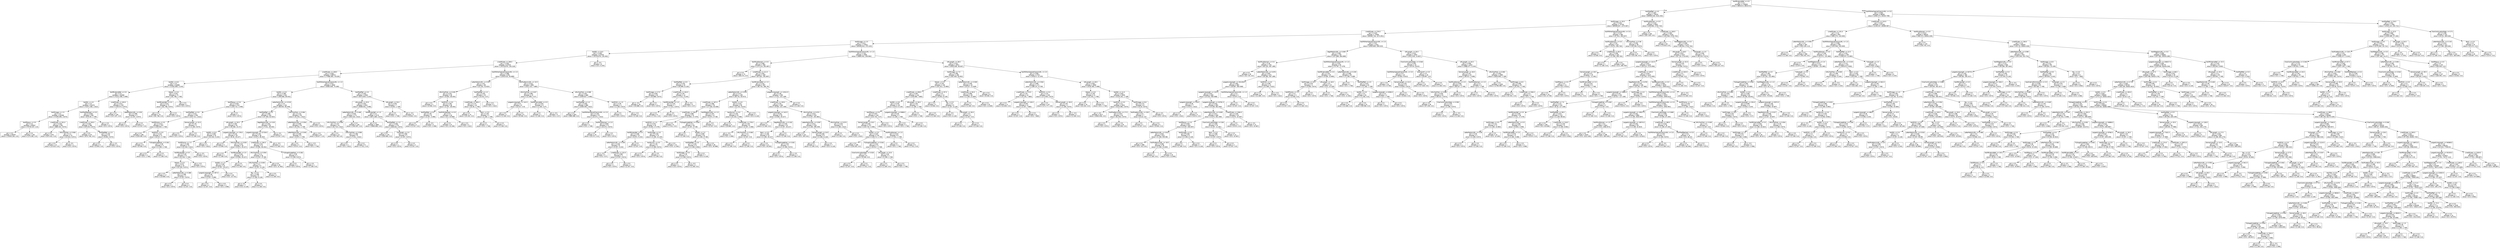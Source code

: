 digraph Tree {
node [shape=box, fontname="helvetica"] ;
edge [fontname="helvetica"] ;
0 [label="NoOfExternalRef <= 4.5\ngini = 0.5\nsamples = 176846\nvalue = [88423.0, 88423.0]"] ;
1 [label="NoOfSelfRef <= 4.5\ngini = 0.087\nsamples = 78254\nvalue = [85958.528, 4102.292]"] ;
0 -> 1 [labeldistance=2.5, labelangle=45, headlabel="True"] ;
2 [label="NoOfImage <= 20.5\ngini = 0.031\nsamples = 74749\nvalue = [85508.637, 1375.587]"] ;
1 -> 2 ;
3 [label="LineOfCode <= 276.5\ngini = 0.025\nsamples = 74364\nvalue = [85460.726, 1074.951]"] ;
2 -> 3 ;
4 [label="NoOfImage <= 2.5\ngini = 0.011\nsamples = 71923\nvalue = [83409.921, 475.425]"] ;
3 -> 4 ;
5 [label="NoOfJS <= 24.0\ngini = 0.003\nsamples = 67529\nvalue = [78729.879, 135.461]"] ;
4 -> 5 ;
6 [label="LineOfCode <= 199.5\ngini = 0.003\nsamples = 67523\nvalue = [78729.879, 130.218]"] ;
5 -> 6 ;
7 [label="LineOfCode <= 108.5\ngini = 0.002\nsamples = 66572\nvalue = [77686.364, 79.529]"] ;
6 -> 7 ;
8 [label="NoOfJS <= 8.5\ngini = 0.0\nsamples = 61880\nvalue = [72302.855, 5.244]"] ;
7 -> 8 ;
9 [label="NoOfExternalRef <= 3.5\ngini = 0.0\nsamples = 61808\nvalue = [72221.056, 3.496]"] ;
8 -> 9 ;
10 [label="NoOfJS <= 4.5\ngini = 0.0\nsamples = 61679\nvalue = [72071.482, 2.622]"] ;
9 -> 10 ;
11 [label="NoOfImage <= 1.5\ngini = 0.0\nsamples = 61098\nvalue = [71394.891, 0.874]"] ;
10 -> 11 ;
12 [label="NoOfPopup <= 0.5\ngini = 0.0\nsamples = 60507\nvalue = [70705.447, 0.0]"] ;
11 -> 12 ;
13 [label="gini = 0.0\nsamples = 60357\nvalue = [70530.164, 0.0]"] ;
12 -> 13 ;
14 [label="gini = 0.0\nsamples = 150\nvalue = [175.282, 0.0]"] ;
12 -> 14 ;
15 [label="LineOfCode <= 101.0\ngini = 0.003\nsamples = 591\nvalue = [689.444, 0.874]"] ;
11 -> 15 ;
16 [label="gini = 0.0\nsamples = 578\nvalue = [675.422, 0.0]"] ;
15 -> 16 ;
17 [label="URLCharProb <= 0.063\ngini = 0.11\nsamples = 13\nvalue = [14.023, 0.874]"] ;
15 -> 17 ;
18 [label="gini = 0.0\nsamples = 12\nvalue = [14.023, 0.0]"] ;
17 -> 18 ;
19 [label="gini = -0.0\nsamples = 1\nvalue = [0.0, 0.874]"] ;
17 -> 19 ;
20 [label="NoOfSelfRedirect <= 0.5\ngini = 0.005\nsamples = 581\nvalue = [676.59, 1.748]"] ;
10 -> 20 ;
21 [label="LineOfCode <= 103.5\ngini = 0.003\nsamples = 580\nvalue = [676.59, 0.874]"] ;
20 -> 21 ;
22 [label="gini = 0.0\nsamples = 574\nvalue = [670.748, 0.0]"] ;
21 -> 22 ;
23 [label="NoOfSelfRef <= 2.5\ngini = 0.226\nsamples = 6\nvalue = [5.843, 0.874]"] ;
21 -> 23 ;
24 [label="gini = 0.0\nsamples = 5\nvalue = [5.843, 0.0]"] ;
23 -> 24 ;
25 [label="gini = -0.0\nsamples = 1\nvalue = [0.0, 0.874]"] ;
23 -> 25 ;
26 [label="gini = -0.0\nsamples = 1\nvalue = [0.0, 0.874]"] ;
20 -> 26 ;
27 [label="LineOfCode <= 103.0\ngini = 0.012\nsamples = 129\nvalue = [149.574, 0.874]"] ;
9 -> 27 ;
28 [label="gini = 0.0\nsamples = 126\nvalue = [147.237, 0.0]"] ;
27 -> 28 ;
29 [label="LetterRatioInURL <= 0.55\ngini = 0.396\nsamples = 3\nvalue = [2.337, 0.874]"] ;
27 -> 29 ;
30 [label="gini = 0.0\nsamples = 1\nvalue = [0.0, 0.874]"] ;
29 -> 30 ;
31 [label="gini = 0.0\nsamples = 2\nvalue = [2.337, 0.0]"] ;
29 -> 31 ;
32 [label="Robots <= 0.5\ngini = 0.041\nsamples = 72\nvalue = [81.798, 1.748]"] ;
8 -> 32 ;
33 [label="NoOfEmptyRef <= 0.5\ngini = 0.021\nsamples = 71\nvalue = [81.798, 0.874]"] ;
32 -> 33 ;
34 [label="gini = 0.0\nsamples = 70\nvalue = [81.798, 0.0]"] ;
33 -> 34 ;
35 [label="gini = 0.0\nsamples = 1\nvalue = [0.0, 0.874]"] ;
33 -> 35 ;
36 [label="gini = 0.0\nsamples = 1\nvalue = [0.0, 0.874]"] ;
32 -> 36 ;
37 [label="NoOfOtherSpecialCharsInURL <= 1.5\ngini = 0.027\nsamples = 4692\nvalue = [5383.509, 74.285]"] ;
7 -> 37 ;
38 [label="NoOfJS <= 0.5\ngini = 0.298\nsamples = 344\nvalue = [309.666, 69.042]"] ;
37 -> 38 ;
39 [label="NoOfPopup <= 5.0\ngini = 0.028\nsamples = 210\nvalue = [240.721, 3.496]"] ;
38 -> 39 ;
40 [label="NoOfSelfRef <= 3.0\ngini = 0.021\nsamples = 209\nvalue = [240.721, 2.622]"] ;
39 -> 40 ;
41 [label="NoOfiFrame <= 0.5\ngini = 0.014\nsamples = 207\nvalue = [239.553, 1.748]"] ;
40 -> 41 ;
42 [label="gini = 0.0\nsamples = 196\nvalue = [229.036, 0.0]"] ;
41 -> 42 ;
43 [label="NoOfCSS <= 0.5\ngini = 0.244\nsamples = 11\nvalue = [10.517, 1.748]"] ;
41 -> 43 ;
44 [label="gini = 0.0\nsamples = 8\nvalue = [9.348, 0.0]"] ;
43 -> 44 ;
45 [label="TLDLegitimateProb <= 0.301\ngini = 0.48\nsamples = 3\nvalue = [1.169, 1.748]"] ;
43 -> 45 ;
46 [label="gini = 0.0\nsamples = 2\nvalue = [0.0, 1.748]"] ;
45 -> 46 ;
47 [label="gini = 0.0\nsamples = 1\nvalue = [1.169, 0.0]"] ;
45 -> 47 ;
48 [label="DomainLength <= 22.0\ngini = 0.49\nsamples = 2\nvalue = [1.169, 0.874]"] ;
40 -> 48 ;
49 [label="gini = 0.0\nsamples = 1\nvalue = [0.0, 0.874]"] ;
48 -> 49 ;
50 [label="gini = -0.0\nsamples = 1\nvalue = [1.169, 0.0]"] ;
48 -> 50 ;
51 [label="gini = 0.0\nsamples = 1\nvalue = [0.0, 0.874]"] ;
39 -> 51 ;
52 [label="LetterRatioInURL <= 0.519\ngini = 0.5\nsamples = 134\nvalue = [68.944, 65.546]"] ;
38 -> 52 ;
53 [label="NoOfSelfRef <= 0.5\ngini = 0.468\nsamples = 104\nvalue = [37.394, 62.924]"] ;
52 -> 53 ;
54 [label="URLLength <= 20.5\ngini = 0.494\nsamples = 54\nvalue = [30.382, 24.47]"] ;
53 -> 54 ;
55 [label="NoOfJS <= 6.0\ngini = 0.309\nsamples = 25\nvalue = [22.202, 5.244]"] ;
54 -> 55 ;
56 [label="NoOfiFrame <= 1.5\ngini = 0.189\nsamples = 22\nvalue = [22.202, 2.622]"] ;
55 -> 56 ;
57 [label="NoOfEmptyRef <= 0.5\ngini = 0.135\nsamples = 21\nvalue = [22.202, 1.748]"] ;
56 -> 57 ;
58 [label="Robots <= 0.5\ngini = 0.073\nsamples = 20\nvalue = [22.202, 0.874]"] ;
57 -> 58 ;
59 [label="gini = 0.0\nsamples = 17\nvalue = [19.865, 0.0]"] ;
58 -> 59 ;
60 [label="LetterRatioInURL <= 0.286\ngini = 0.396\nsamples = 3\nvalue = [2.337, 0.874]"] ;
58 -> 60 ;
61 [label="gini = 0.0\nsamples = 1\nvalue = [0.0, 0.874]"] ;
60 -> 61 ;
62 [label="gini = 0.0\nsamples = 2\nvalue = [2.337, 0.0]"] ;
60 -> 62 ;
63 [label="gini = -0.0\nsamples = 1\nvalue = [0.0, 0.874]"] ;
57 -> 63 ;
64 [label="gini = -0.0\nsamples = 1\nvalue = [0.0, 0.874]"] ;
56 -> 64 ;
65 [label="gini = -0.0\nsamples = 3\nvalue = [0.0, 2.622]"] ;
55 -> 65 ;
66 [label="LargestLineLength <= 178.0\ngini = 0.419\nsamples = 29\nvalue = [8.18, 19.227]"] ;
54 -> 66 ;
67 [label="gini = 0.0\nsamples = 3\nvalue = [3.506, 0.0]"] ;
66 -> 67 ;
68 [label="URLCharProb <= 0.033\ngini = 0.315\nsamples = 26\nvalue = [4.674, 19.227]"] ;
66 -> 68 ;
69 [label="gini = 0.0\nsamples = 1\nvalue = [1.169, 0.0]"] ;
68 -> 69 ;
70 [label="NoOfEmptyRef <= 2.5\ngini = 0.261\nsamples = 25\nvalue = [3.506, 19.227]"] ;
68 -> 70 ;
71 [label="NoOfJS <= 1.5\ngini = 0.193\nsamples = 24\nvalue = [2.337, 19.227]"] ;
70 -> 71 ;
72 [label="LargestLineLength <= 297.0\ngini = 0.48\nsamples = 6\nvalue = [2.337, 3.496]"] ;
71 -> 72 ;
73 [label="gini = 0.0\nsamples = 2\nvalue = [2.337, 0.0]"] ;
72 -> 73 ;
74 [label="gini = -0.0\nsamples = 4\nvalue = [0.0, 3.496]"] ;
72 -> 74 ;
75 [label="gini = 0.0\nsamples = 18\nvalue = [0.0, 15.731]"] ;
71 -> 75 ;
76 [label="gini = 0.0\nsamples = 1\nvalue = [1.169, 0.0]"] ;
70 -> 76 ;
77 [label="DegitRatioInURL <= 0.03\ngini = 0.261\nsamples = 50\nvalue = [7.011, 38.454]"] ;
53 -> 77 ;
78 [label="LargestLineLength <= 21728.0\ngini = 0.193\nsamples = 48\nvalue = [4.674, 38.454]"] ;
77 -> 78 ;
79 [label="LineOfCode <= 194.5\ngini = 0.153\nsamples = 47\nvalue = [3.506, 38.454]"] ;
78 -> 79 ;
80 [label="URLCharProb <= 0.054\ngini = 0.11\nsamples = 45\nvalue = [2.337, 37.58]"] ;
79 -> 80 ;
81 [label="URLCharProb <= 0.053\ngini = 0.4\nsamples = 9\nvalue = [2.337, 6.118]"] ;
80 -> 81 ;
82 [label="Pay <= 0.5\ngini = 0.269\nsamples = 8\nvalue = [1.169, 6.118]"] ;
81 -> 82 ;
83 [label="gini = -0.0\nsamples = 7\nvalue = [0.0, 6.118]"] ;
82 -> 83 ;
84 [label="gini = 0.0\nsamples = 1\nvalue = [1.169, 0.0]"] ;
82 -> 84 ;
85 [label="gini = 0.0\nsamples = 1\nvalue = [1.169, 0.0]"] ;
81 -> 85 ;
86 [label="gini = 0.0\nsamples = 36\nvalue = [0.0, 31.462]"] ;
80 -> 86 ;
87 [label="TLDLegitimateProb <= 0.262\ngini = 0.49\nsamples = 2\nvalue = [1.169, 0.874]"] ;
79 -> 87 ;
88 [label="gini = 0.0\nsamples = 1\nvalue = [0.0, 0.874]"] ;
87 -> 88 ;
89 [label="gini = -0.0\nsamples = 1\nvalue = [1.169, 0.0]"] ;
87 -> 89 ;
90 [label="gini = -0.0\nsamples = 1\nvalue = [1.169, 0.0]"] ;
78 -> 90 ;
91 [label="gini = -0.0\nsamples = 2\nvalue = [2.337, 0.0]"] ;
77 -> 91 ;
92 [label="URLCharProb <= 0.064\ngini = 0.142\nsamples = 30\nvalue = [31.551, 2.622]"] ;
52 -> 92 ;
93 [label="LetterRatioInURL <= 0.554\ngini = 0.099\nsamples = 29\nvalue = [31.551, 1.748]"] ;
92 -> 93 ;
94 [label="LetterRatioInURL <= 0.545\ngini = 0.396\nsamples = 6\nvalue = [4.674, 1.748]"] ;
93 -> 94 ;
95 [label="gini = 0.0\nsamples = 4\nvalue = [4.674, 0.0]"] ;
94 -> 95 ;
96 [label="gini = -0.0\nsamples = 2\nvalue = [0.0, 1.748]"] ;
94 -> 96 ;
97 [label="gini = -0.0\nsamples = 23\nvalue = [26.877, 0.0]"] ;
93 -> 97 ;
98 [label="gini = 0.0\nsamples = 1\nvalue = [0.0, 0.874]"] ;
92 -> 98 ;
99 [label="NoOfSelfRef <= 3.5\ngini = 0.002\nsamples = 4348\nvalue = [5073.844, 5.244]"] ;
37 -> 99 ;
100 [label="URLLength <= 25.5\ngini = 0.001\nsamples = 4341\nvalue = [5068.001, 3.496]"] ;
99 -> 100 ;
101 [label="LetterRatioInURL <= 0.448\ngini = 0.026\nsamples = 171\nvalue = [196.316, 2.622]"] ;
100 -> 101 ;
102 [label="URLCharProb <= 0.056\ngini = 0.137\nsamples = 31\nvalue = [32.719, 2.622]"] ;
101 -> 102 ;
103 [label="gini = 0.0\nsamples = 22\nvalue = [25.708, 0.0]"] ;
102 -> 103 ;
104 [label="URLCharProb <= 0.058\ngini = 0.396\nsamples = 9\nvalue = [7.011, 2.622]"] ;
102 -> 104 ;
105 [label="gini = 0.0\nsamples = 3\nvalue = [0.0, 2.622]"] ;
104 -> 105 ;
106 [label="gini = 0.0\nsamples = 6\nvalue = [7.011, 0.0]"] ;
104 -> 106 ;
107 [label="gini = 0.0\nsamples = 140\nvalue = [163.597, 0.0]"] ;
101 -> 107 ;
108 [label="NoOfEmptyRef <= 1.5\ngini = 0.0\nsamples = 4170\nvalue = [4871.684, 0.874]"] ;
100 -> 108 ;
109 [label="gini = 0.0\nsamples = 3991\nvalue = [4663.683, 0.0]"] ;
108 -> 109 ;
110 [label="NoOfSelfRef <= 1.5\ngini = 0.008\nsamples = 179\nvalue = [208.002, 0.874]"] ;
108 -> 110 ;
111 [label="gini = 0.0\nsamples = 176\nvalue = [205.665, 0.0]"] ;
110 -> 111 ;
112 [label="TLDLength <= 2.5\ngini = 0.396\nsamples = 3\nvalue = [2.337, 0.874]"] ;
110 -> 112 ;
113 [label="gini = 0.0\nsamples = 1\nvalue = [0.0, 0.874]"] ;
112 -> 113 ;
114 [label="gini = 0.0\nsamples = 2\nvalue = [2.337, 0.0]"] ;
112 -> 114 ;
115 [label="URLLength <= 33.0\ngini = 0.354\nsamples = 7\nvalue = [5.843, 1.748]"] ;
99 -> 115 ;
116 [label="gini = 0.0\nsamples = 2\nvalue = [0.0, 1.748]"] ;
115 -> 116 ;
117 [label="gini = -0.0\nsamples = 5\nvalue = [5.843, 0.0]"] ;
115 -> 117 ;
118 [label="NoOfOtherSpecialCharsInURL <= 1.5\ngini = 0.088\nsamples = 951\nvalue = [1043.515, 50.689]"] ;
6 -> 118 ;
119 [label="LetterRatioInURL <= 0.537\ngini = 0.45\nsamples = 68\nvalue = [22.202, 42.823]"] ;
118 -> 119 ;
120 [label="URLCharProb <= 0.049\ngini = 0.229\nsamples = 49\nvalue = [5.843, 38.454]"] ;
119 -> 120 ;
121 [label="gini = 0.0\nsamples = 3\nvalue = [3.506, 0.0]"] ;
120 -> 121 ;
122 [label="NoOfCSS <= 0.5\ngini = 0.108\nsamples = 46\nvalue = [2.337, 38.454]"] ;
120 -> 122 ;
123 [label="NoOfSelfRef <= 0.5\ngini = 0.48\nsamples = 6\nvalue = [2.337, 3.496]"] ;
122 -> 123 ;
124 [label="gini = 0.0\nsamples = 2\nvalue = [2.337, 0.0]"] ;
123 -> 124 ;
125 [label="gini = -0.0\nsamples = 4\nvalue = [0.0, 3.496]"] ;
123 -> 125 ;
126 [label="NoOfURLRedirect <= 0.5\ngini = 0.0\nsamples = 40\nvalue = [0.0, 34.958]"] ;
122 -> 126 ;
127 [label="gini = 0.0\nsamples = 37\nvalue = [0.0, 32.336]"] ;
126 -> 127 ;
128 [label="gini = 0.0\nsamples = 3\nvalue = [0.0, 2.622]"] ;
126 -> 128 ;
129 [label="NoOfSelfRef <= 1.5\ngini = 0.333\nsamples = 19\nvalue = [16.36, 4.37]"] ;
119 -> 129 ;
130 [label="LineOfCode <= 265.0\ngini = 0.174\nsamples = 16\nvalue = [16.36, 1.748]"] ;
129 -> 130 ;
131 [label="gini = 0.0\nsamples = 13\nvalue = [15.191, 0.0]"] ;
130 -> 131 ;
132 [label="Bank <= 0.5\ngini = 0.48\nsamples = 3\nvalue = [1.169, 1.748]"] ;
130 -> 132 ;
133 [label="gini = 0.0\nsamples = 2\nvalue = [0.0, 1.748]"] ;
132 -> 133 ;
134 [label="gini = 0.0\nsamples = 1\nvalue = [1.169, 0.0]"] ;
132 -> 134 ;
135 [label="gini = -0.0\nsamples = 3\nvalue = [0.0, 2.622]"] ;
129 -> 135 ;
136 [label="NoOfLettersInURL <= 10.5\ngini = 0.015\nsamples = 883\nvalue = [1021.313, 7.865]"] ;
118 -> 136 ;
137 [label="URLCharProb <= 0.047\ngini = 0.396\nsamples = 15\nvalue = [11.685, 4.37]"] ;
136 -> 137 ;
138 [label="LargestLineLength <= 142.5\ngini = 0.0\nsamples = 9\nvalue = [10.517, 0.0]"] ;
137 -> 138 ;
139 [label="gini = 0.0\nsamples = 1\nvalue = [1.169, 0.0]"] ;
138 -> 139 ;
140 [label="gini = 0.0\nsamples = 8\nvalue = [9.348, 0.0]"] ;
138 -> 140 ;
141 [label="NoOfExternalRef <= 0.5\ngini = 0.333\nsamples = 6\nvalue = [1.169, 4.37]"] ;
137 -> 141 ;
142 [label="gini = 0.0\nsamples = 1\nvalue = [1.169, 0.0]"] ;
141 -> 142 ;
143 [label="gini = -0.0\nsamples = 5\nvalue = [0.0, 4.37]"] ;
141 -> 143 ;
144 [label="URLCharProb <= 0.069\ngini = 0.007\nsamples = 868\nvalue = [1009.627, 3.496]"] ;
136 -> 144 ;
145 [label="NoOfSelfRef <= 1.5\ngini = 0.005\nsamples = 866\nvalue = [1008.459, 2.622]"] ;
144 -> 145 ;
146 [label="gini = 0.0\nsamples = 843\nvalue = [985.088, 0.0]"] ;
145 -> 146 ;
147 [label="NoOfOtherSpecialCharsInURL <= 2.5\ngini = 0.181\nsamples = 23\nvalue = [23.371, 2.622]"] ;
145 -> 147 ;
148 [label="gini = 0.0\nsamples = 2\nvalue = [0.0, 1.748]"] ;
147 -> 148 ;
149 [label="NoOfSubDomain <= 2.0\ngini = 0.069\nsamples = 21\nvalue = [23.371, 0.874]"] ;
147 -> 149 ;
150 [label="gini = 0.0\nsamples = 20\nvalue = [23.371, 0.0]"] ;
149 -> 150 ;
151 [label="gini = -0.0\nsamples = 1\nvalue = [0.0, 0.874]"] ;
149 -> 151 ;
152 [label="NoOfCSS <= 1.5\ngini = 0.49\nsamples = 2\nvalue = [1.169, 0.874]"] ;
144 -> 152 ;
153 [label="gini = 0.0\nsamples = 1\nvalue = [0.0, 0.874]"] ;
152 -> 153 ;
154 [label="gini = -0.0\nsamples = 1\nvalue = [1.169, 0.0]"] ;
152 -> 154 ;
155 [label="gini = -0.0\nsamples = 6\nvalue = [0.0, 5.244]"] ;
5 -> 155 ;
156 [label="NoOfOtherSpecialCharsInURL <= 1.5\ngini = 0.126\nsamples = 4394\nvalue = [4680.042, 339.964]"] ;
4 -> 156 ;
157 [label="NoOfSubDomain <= 0.5\ngini = 0.468\nsamples = 483\nvalue = [174.114, 291.897]"] ;
156 -> 157 ;
158 [label="gini = 0.0\nsamples = 74\nvalue = [86.473, 0.0]"] ;
157 -> 158 ;
159 [label="LineOfCode <= 111.5\ngini = 0.355\nsamples = 409\nvalue = [87.641, 291.897]"] ;
157 -> 159 ;
160 [label="NoOfSelfRef <= 0.5\ngini = 0.226\nsamples = 42\nvalue = [40.899, 6.118]"] ;
159 -> 160 ;
161 [label="NoOfImage <= 17.5\ngini = 0.049\nsamples = 30\nvalue = [33.888, 0.874]"] ;
160 -> 161 ;
162 [label="gini = -0.0\nsamples = 29\nvalue = [33.888, 0.0]"] ;
161 -> 162 ;
163 [label="gini = 0.0\nsamples = 1\nvalue = [0.0, 0.874]"] ;
161 -> 163 ;
164 [label="LineOfCode <= 104.5\ngini = 0.49\nsamples = 12\nvalue = [7.011, 5.244]"] ;
160 -> 164 ;
165 [label="NoOfEmptyRef <= 1.5\ngini = 0.197\nsamples = 7\nvalue = [7.011, 0.874]"] ;
164 -> 165 ;
166 [label="gini = 0.0\nsamples = 6\nvalue = [7.011, 0.0]"] ;
165 -> 166 ;
167 [label="gini = -0.0\nsamples = 1\nvalue = [0.0, 0.874]"] ;
165 -> 167 ;
168 [label="gini = -0.0\nsamples = 5\nvalue = [0.0, 4.37]"] ;
164 -> 168 ;
169 [label="NoOfExternalRef <= 1.5\ngini = 0.242\nsamples = 367\nvalue = [46.742, 285.78]"] ;
159 -> 169 ;
170 [label="LetterRatioInURL <= 0.519\ngini = 0.471\nsamples = 108\nvalue = [39.731, 64.672]"] ;
169 -> 170 ;
171 [label="LineOfCode <= 167.0\ngini = 0.366\nsamples = 78\nvalue = [17.528, 55.058]"] ;
170 -> 171 ;
172 [label="LineOfCode <= 164.0\ngini = 0.488\nsamples = 31\nvalue = [12.854, 17.479]"] ;
171 -> 172 ;
173 [label="NoOfCSS <= 1.5\ngini = 0.376\nsamples = 25\nvalue = [5.843, 17.479]"] ;
172 -> 173 ;
174 [label="NoOfEmptyRef <= 0.5\ngini = 0.498\nsamples = 10\nvalue = [4.674, 5.244]"] ;
173 -> 174 ;
175 [label="LetterRatioInURL <= 0.445\ngini = 0.426\nsamples = 8\nvalue = [2.337, 5.244]"] ;
174 -> 175 ;
176 [label="gini = -0.0\nsamples = 5\nvalue = [0.0, 4.37]"] ;
175 -> 176 ;
177 [label="LineOfCode <= 122.5\ngini = 0.396\nsamples = 3\nvalue = [2.337, 0.874]"] ;
175 -> 177 ;
178 [label="gini = 0.0\nsamples = 1\nvalue = [0.0, 0.874]"] ;
177 -> 178 ;
179 [label="gini = 0.0\nsamples = 2\nvalue = [2.337, 0.0]"] ;
177 -> 179 ;
180 [label="gini = 0.0\nsamples = 2\nvalue = [2.337, 0.0]"] ;
174 -> 180 ;
181 [label="NoOfImage <= 3.5\ngini = 0.159\nsamples = 15\nvalue = [1.169, 12.235]"] ;
173 -> 181 ;
182 [label="HasFavicon <= 0.5\ngini = 0.49\nsamples = 2\nvalue = [1.169, 0.874]"] ;
181 -> 182 ;
183 [label="gini = 0.0\nsamples = 1\nvalue = [0.0, 0.874]"] ;
182 -> 183 ;
184 [label="gini = -0.0\nsamples = 1\nvalue = [1.169, 0.0]"] ;
182 -> 184 ;
185 [label="gini = 0.0\nsamples = 13\nvalue = [0.0, 11.361]"] ;
181 -> 185 ;
186 [label="gini = 0.0\nsamples = 6\nvalue = [7.011, 0.0]"] ;
172 -> 186 ;
187 [label="NoOfDegitsInURL <= 1.5\ngini = 0.197\nsamples = 47\nvalue = [4.674, 37.58]"] ;
171 -> 187 ;
188 [label="TLDLegitimateProb <= 0.001\ngini = 0.11\nsamples = 45\nvalue = [2.337, 37.58]"] ;
187 -> 188 ;
189 [label="gini = 0.0\nsamples = 1\nvalue = [1.169, 0.0]"] ;
188 -> 189 ;
190 [label="NoOfJS <= 1.5\ngini = 0.058\nsamples = 44\nvalue = [1.169, 37.58]"] ;
188 -> 190 ;
191 [label="NoOfSelfRef <= 0.5\ngini = 0.245\nsamples = 9\nvalue = [1.169, 6.992]"] ;
190 -> 191 ;
192 [label="NoOfImage <= 5.5\ngini = 0.49\nsamples = 2\nvalue = [1.169, 0.874]"] ;
191 -> 192 ;
193 [label="gini = 0.0\nsamples = 1\nvalue = [0.0, 0.874]"] ;
192 -> 193 ;
194 [label="gini = -0.0\nsamples = 1\nvalue = [1.169, 0.0]"] ;
192 -> 194 ;
195 [label="gini = 0.0\nsamples = 7\nvalue = [0.0, 6.118]"] ;
191 -> 195 ;
196 [label="gini = 0.0\nsamples = 35\nvalue = [0.0, 30.588]"] ;
190 -> 196 ;
197 [label="gini = -0.0\nsamples = 2\nvalue = [2.337, 0.0]"] ;
187 -> 197 ;
198 [label="NoOfJS <= 3.5\ngini = 0.422\nsamples = 30\nvalue = [22.202, 9.613]"] ;
170 -> 198 ;
199 [label="HasFavicon <= 0.5\ngini = 0.235\nsamples = 23\nvalue = [22.202, 3.496]"] ;
198 -> 199 ;
200 [label="gini = 0.0\nsamples = 17\nvalue = [19.865, 0.0]"] ;
199 -> 200 ;
201 [label="LineOfCode <= 179.0\ngini = 0.48\nsamples = 6\nvalue = [2.337, 3.496]"] ;
199 -> 201 ;
202 [label="gini = -0.0\nsamples = 4\nvalue = [0.0, 3.496]"] ;
201 -> 202 ;
203 [label="URLCharProb <= 0.063\ngini = 0.0\nsamples = 2\nvalue = [2.337, 0.0]"] ;
201 -> 203 ;
204 [label="gini = 0.0\nsamples = 1\nvalue = [1.169, 0.0]"] ;
203 -> 204 ;
205 [label="gini = 0.0\nsamples = 1\nvalue = [1.169, 0.0]"] ;
203 -> 205 ;
206 [label="gini = 0.0\nsamples = 7\nvalue = [0.0, 6.118]"] ;
198 -> 206 ;
207 [label="LargestLineLength <= 11512.5\ngini = 0.06\nsamples = 259\nvalue = [7.011, 221.108]"] ;
169 -> 207 ;
208 [label="LineOfCode <= 135.0\ngini = 0.05\nsamples = 258\nvalue = [5.843, 221.108]"] ;
207 -> 208 ;
209 [label="LargestLineLength <= 142.5\ngini = 0.261\nsamples = 25\nvalue = [3.506, 19.227]"] ;
208 -> 209 ;
210 [label="gini = 0.0\nsamples = 1\nvalue = [1.169, 0.0]"] ;
209 -> 210 ;
211 [label="DegitRatioInURL <= 0.102\ngini = 0.193\nsamples = 24\nvalue = [2.337, 19.227]"] ;
209 -> 211 ;
212 [label="Bank <= 0.5\ngini = 0.108\nsamples = 23\nvalue = [1.169, 19.227]"] ;
211 -> 212 ;
213 [label="gini = -0.0\nsamples = 21\nvalue = [0.0, 18.353]"] ;
212 -> 213 ;
214 [label="TLDLegitimateProb <= 0.301\ngini = 0.49\nsamples = 2\nvalue = [1.169, 0.874]"] ;
212 -> 214 ;
215 [label="gini = 0.0\nsamples = 1\nvalue = [0.0, 0.874]"] ;
214 -> 215 ;
216 [label="gini = -0.0\nsamples = 1\nvalue = [1.169, 0.0]"] ;
214 -> 216 ;
217 [label="gini = 0.0\nsamples = 1\nvalue = [1.169, 0.0]"] ;
211 -> 217 ;
218 [label="URLCharProb <= 0.074\ngini = 0.023\nsamples = 233\nvalue = [2.337, 201.881]"] ;
208 -> 218 ;
219 [label="LetterRatioInURL <= 0.597\ngini = 0.012\nsamples = 229\nvalue = [1.169, 199.259]"] ;
218 -> 219 ;
220 [label="gini = 0.0\nsamples = 221\nvalue = [0.0, 193.142]"] ;
219 -> 220 ;
221 [label="DomainLength <= 24.5\ngini = 0.269\nsamples = 8\nvalue = [1.169, 6.118]"] ;
219 -> 221 ;
222 [label="gini = 0.0\nsamples = 1\nvalue = [1.169, 0.0]"] ;
221 -> 222 ;
223 [label="gini = -0.0\nsamples = 7\nvalue = [0.0, 6.118]"] ;
221 -> 223 ;
224 [label="URLCharProb <= 0.074\ngini = 0.426\nsamples = 4\nvalue = [1.169, 2.622]"] ;
218 -> 224 ;
225 [label="gini = 0.0\nsamples = 1\nvalue = [1.169, 0.0]"] ;
224 -> 225 ;
226 [label="gini = 0.0\nsamples = 3\nvalue = [0.0, 2.622]"] ;
224 -> 226 ;
227 [label="gini = 0.0\nsamples = 1\nvalue = [1.169, 0.0]"] ;
207 -> 227 ;
228 [label="URLLength <= 28.5\ngini = 0.021\nsamples = 3911\nvalue = [4505.928, 48.067]"] ;
156 -> 228 ;
229 [label="NoOfImage <= 7.5\ngini = 0.296\nsamples = 180\nvalue = [162.428, 35.832]"] ;
228 -> 229 ;
230 [label="Robots <= 0.5\ngini = 0.154\nsamples = 146\nvalue = [151.911, 13.983]"] ;
229 -> 230 ;
231 [label="LineOfCode <= 259.0\ngini = 0.097\nsamples = 134\nvalue = [146.069, 7.865]"] ;
230 -> 231 ;
232 [label="NoOfJS <= 9.5\ngini = 0.078\nsamples = 131\nvalue = [144.9, 6.118]"] ;
231 -> 232 ;
233 [label="NoOfPopup <= 0.5\ngini = 0.057\nsamples = 128\nvalue = [143.732, 4.37]"] ;
232 -> 233 ;
234 [label="DomainLength <= 20.5\ngini = 0.046\nsamples = 127\nvalue = [143.732, 3.496]"] ;
233 -> 234 ;
235 [label="NoOfJS <= 5.5\ngini = 0.025\nsamples = 119\nvalue = [136.72, 1.748]"] ;
234 -> 235 ;
236 [label="gini = 0.0\nsamples = 108\nvalue = [126.203, 0.0]"] ;
235 -> 236 ;
237 [label="TLDLegitimateProb <= 0.042\ngini = 0.244\nsamples = 11\nvalue = [10.517, 1.748]"] ;
235 -> 237 ;
238 [label="CharContinuationRate <= 0.525\ngini = 0.0\nsamples = 8\nvalue = [9.348, 0.0]"] ;
237 -> 238 ;
239 [label="gini = 0.0\nsamples = 2\nvalue = [2.337, 0.0]"] ;
238 -> 239 ;
240 [label="gini = 0.0\nsamples = 6\nvalue = [7.011, 0.0]"] ;
238 -> 240 ;
241 [label="URLLength <= 23.0\ngini = 0.48\nsamples = 3\nvalue = [1.169, 1.748]"] ;
237 -> 241 ;
242 [label="gini = 0.0\nsamples = 1\nvalue = [1.169, 0.0]"] ;
241 -> 242 ;
243 [label="gini = 0.0\nsamples = 2\nvalue = [0.0, 1.748]"] ;
241 -> 243 ;
244 [label="NoOfSubDomain <= 1.5\ngini = 0.319\nsamples = 8\nvalue = [7.011, 1.748]"] ;
234 -> 244 ;
245 [label="gini = 0.0\nsamples = 2\nvalue = [0.0, 1.748]"] ;
244 -> 245 ;
246 [label="gini = 0.0\nsamples = 6\nvalue = [7.011, 0.0]"] ;
244 -> 246 ;
247 [label="gini = 0.0\nsamples = 1\nvalue = [0.0, 0.874]"] ;
233 -> 247 ;
248 [label="LargestLineLength <= 9388.0\ngini = 0.48\nsamples = 3\nvalue = [1.169, 1.748]"] ;
232 -> 248 ;
249 [label="gini = 0.0\nsamples = 2\nvalue = [0.0, 1.748]"] ;
248 -> 249 ;
250 [label="gini = 0.0\nsamples = 1\nvalue = [1.169, 0.0]"] ;
248 -> 250 ;
251 [label="URLLength <= 26.5\ngini = 0.48\nsamples = 3\nvalue = [1.169, 1.748]"] ;
231 -> 251 ;
252 [label="gini = 0.0\nsamples = 2\nvalue = [0.0, 1.748]"] ;
251 -> 252 ;
253 [label="gini = 0.0\nsamples = 1\nvalue = [1.169, 0.0]"] ;
251 -> 253 ;
254 [label="LineOfCode <= 97.5\ngini = 0.5\nsamples = 12\nvalue = [5.843, 6.118]"] ;
230 -> 254 ;
255 [label="gini = 0.0\nsamples = 3\nvalue = [3.506, 0.0]"] ;
254 -> 255 ;
256 [label="Pay <= 0.5\ngini = 0.4\nsamples = 9\nvalue = [2.337, 6.118]"] ;
254 -> 256 ;
257 [label="gini = -0.0\nsamples = 7\nvalue = [0.0, 6.118]"] ;
256 -> 257 ;
258 [label="URLLength <= 26.0\ngini = 0.0\nsamples = 2\nvalue = [2.337, 0.0]"] ;
256 -> 258 ;
259 [label="gini = 0.0\nsamples = 1\nvalue = [1.169, 0.0]"] ;
258 -> 259 ;
260 [label="gini = 0.0\nsamples = 1\nvalue = [1.169, 0.0]"] ;
258 -> 260 ;
261 [label="LetterRatioInURL <= 0.509\ngini = 0.439\nsamples = 34\nvalue = [10.517, 21.849]"] ;
229 -> 261 ;
262 [label="LineOfCode <= 94.5\ngini = 0.096\nsamples = 26\nvalue = [1.169, 21.849]"] ;
261 -> 262 ;
263 [label="gini = 0.0\nsamples = 1\nvalue = [1.169, 0.0]"] ;
262 -> 263 ;
264 [label="gini = 0.0\nsamples = 25\nvalue = [0.0, 21.849]"] ;
262 -> 264 ;
265 [label="gini = 0.0\nsamples = 8\nvalue = [9.348, 0.0]"] ;
261 -> 265 ;
266 [label="NoOfOtherSpecialCharsInURL <= 2.5\ngini = 0.006\nsamples = 3731\nvalue = [4343.5, 12.235]"] ;
228 -> 266 ;
267 [label="LetterRatioInURL <= 0.564\ngini = 0.085\nsamples = 171\nvalue = [188.137, 8.739]"] ;
266 -> 267 ;
268 [label="LineOfCode <= 174.5\ngini = 0.45\nsamples = 22\nvalue = [15.191, 7.865]"] ;
267 -> 268 ;
269 [label="gini = 0.0\nsamples = 11\nvalue = [12.854, 0.0]"] ;
268 -> 269 ;
270 [label="LargestLineLength <= 126.0\ngini = 0.353\nsamples = 11\nvalue = [2.337, 7.865]"] ;
268 -> 270 ;
271 [label="gini = 0.0\nsamples = 2\nvalue = [2.337, 0.0]"] ;
270 -> 271 ;
272 [label="gini = 0.0\nsamples = 9\nvalue = [0.0, 7.865]"] ;
270 -> 272 ;
273 [label="NoOfCSS <= 5.5\ngini = 0.01\nsamples = 149\nvalue = [172.945, 0.874]"] ;
267 -> 273 ;
274 [label="gini = 0.0\nsamples = 147\nvalue = [171.777, 0.0]"] ;
273 -> 274 ;
275 [label="DomainLength <= 30.0\ngini = 0.49\nsamples = 2\nvalue = [1.169, 0.874]"] ;
273 -> 275 ;
276 [label="gini = 0.0\nsamples = 1\nvalue = [0.0, 0.874]"] ;
275 -> 276 ;
277 [label="gini = -0.0\nsamples = 1\nvalue = [1.169, 0.0]"] ;
275 -> 277 ;
278 [label="URLLength <= 29.5\ngini = 0.002\nsamples = 3560\nvalue = [4155.363, 3.496]"] ;
266 -> 278 ;
279 [label="Robots <= 0.5\ngini = 0.135\nsamples = 21\nvalue = [22.202, 1.748]"] ;
278 -> 279 ;
280 [label="gini = 0.0\nsamples = 19\nvalue = [22.202, 0.0]"] ;
279 -> 280 ;
281 [label="gini = -0.0\nsamples = 2\nvalue = [0.0, 1.748]"] ;
279 -> 281 ;
282 [label="NoOfJS <= 11.5\ngini = 0.001\nsamples = 3539\nvalue = [4133.161, 1.748]"] ;
278 -> 282 ;
283 [label="NoOfCSS <= 5.5\ngini = 0.0\nsamples = 3531\nvalue = [4124.981, 0.874]"] ;
282 -> 283 ;
284 [label="gini = -0.0\nsamples = 3477\nvalue = [4063.048, 0.0]"] ;
283 -> 284 ;
285 [label="NoOfLettersInURL <= 17.0\ngini = 0.027\nsamples = 54\nvalue = [61.933, 0.874]"] ;
283 -> 285 ;
286 [label="gini = 0.0\nsamples = 1\nvalue = [0.0, 0.874]"] ;
285 -> 286 ;
287 [label="gini = -0.0\nsamples = 53\nvalue = [61.933, 0.0]"] ;
285 -> 287 ;
288 [label="NoOfImage <= 8.0\ngini = 0.174\nsamples = 8\nvalue = [8.18, 0.874]"] ;
282 -> 288 ;
289 [label="NoOfLettersInURL <= 28.5\ngini = 0.0\nsamples = 7\nvalue = [8.18, 0.0]"] ;
288 -> 289 ;
290 [label="gini = 0.0\nsamples = 2\nvalue = [2.337, 0.0]"] ;
289 -> 290 ;
291 [label="gini = 0.0\nsamples = 5\nvalue = [5.843, 0.0]"] ;
289 -> 291 ;
292 [label="gini = -0.0\nsamples = 1\nvalue = [0.0, 0.874]"] ;
288 -> 292 ;
293 [label="NoOfOtherSpecialCharsInURL <= 2.5\ngini = 0.35\nsamples = 2441\nvalue = [2050.805, 599.525]"] ;
3 -> 293 ;
294 [label="DegitRatioInURL <= 0.009\ngini = 0.309\nsamples = 787\nvalue = [137.889, 584.668]"] ;
293 -> 294 ;
295 [label="NoOfSubDomain <= 0.5\ngini = 0.18\nsamples = 703\nvalue = [63.102, 567.189]"] ;
294 -> 295 ;
296 [label="gini = 0.0\nsamples = 28\nvalue = [32.719, 0.0]"] ;
295 -> 296 ;
297 [label="LetterRatioInURL <= 0.676\ngini = 0.097\nsamples = 675\nvalue = [30.382, 567.189]"] ;
295 -> 297 ;
298 [label="LargestLineLength <= 331236.5\ngini = 0.062\nsamples = 662\nvalue = [18.697, 564.568]"] ;
297 -> 298 ;
299 [label="LargestLineLength <= 124.0\ngini = 0.047\nsamples = 658\nvalue = [14.023, 564.568]"] ;
298 -> 299 ;
300 [label="LargestLineLength <= 119.5\ngini = 0.46\nsamples = 7\nvalue = [4.674, 2.622]"] ;
299 -> 300 ;
301 [label="gini = 0.0\nsamples = 3\nvalue = [0.0, 2.622]"] ;
300 -> 301 ;
302 [label="gini = 0.0\nsamples = 4\nvalue = [4.674, 0.0]"] ;
300 -> 302 ;
303 [label="LargestLineLength <= 32781.5\ngini = 0.032\nsamples = 651\nvalue = [9.348, 561.946]"] ;
299 -> 303 ;
304 [label="LetterRatioInURL <= 0.639\ngini = 0.017\nsamples = 635\nvalue = [4.674, 551.458]"] ;
303 -> 304 ;
305 [label="NoOfPopup <= 2.5\ngini = 0.009\nsamples = 620\nvalue = [2.337, 540.097]"] ;
304 -> 305 ;
306 [label="LetterRatioInURL <= 0.613\ngini = 0.004\nsamples = 612\nvalue = [1.169, 533.98]"] ;
305 -> 306 ;
307 [label="gini = 0.0\nsamples = 586\nvalue = [0.0, 512.131]"] ;
306 -> 307 ;
308 [label="NoOfLettersInURL <= 18.5\ngini = 0.096\nsamples = 26\nvalue = [1.169, 21.849]"] ;
306 -> 308 ;
309 [label="gini = 0.0\nsamples = 1\nvalue = [1.169, 0.0]"] ;
308 -> 309 ;
310 [label="gini = 0.0\nsamples = 25\nvalue = [0.0, 21.849]"] ;
308 -> 310 ;
311 [label="NoOfImage <= 0.5\ngini = 0.269\nsamples = 8\nvalue = [1.169, 6.118]"] ;
305 -> 311 ;
312 [label="gini = 0.0\nsamples = 1\nvalue = [1.169, 0.0]"] ;
311 -> 312 ;
313 [label="gini = 0.0\nsamples = 7\nvalue = [0.0, 6.118]"] ;
311 -> 313 ;
314 [label="CharContinuationRate <= 0.84\ngini = 0.283\nsamples = 15\nvalue = [2.337, 11.361]"] ;
304 -> 314 ;
315 [label="Bank <= 0.5\ngini = 0.396\nsamples = 3\nvalue = [2.337, 0.874]"] ;
314 -> 315 ;
316 [label="gini = 0.0\nsamples = 1\nvalue = [0.0, 0.874]"] ;
315 -> 316 ;
317 [label="gini = 0.0\nsamples = 2\nvalue = [2.337, 0.0]"] ;
315 -> 317 ;
318 [label="gini = 0.0\nsamples = 12\nvalue = [0.0, 10.487]"] ;
314 -> 318 ;
319 [label="LineOfCode <= 1094.5\ngini = 0.426\nsamples = 16\nvalue = [4.674, 10.487]"] ;
303 -> 319 ;
320 [label="gini = 0.0\nsamples = 4\nvalue = [4.674, 0.0]"] ;
319 -> 320 ;
321 [label="gini = -0.0\nsamples = 12\nvalue = [0.0, 10.487]"] ;
319 -> 321 ;
322 [label="NoOfOtherSpecialCharsInURL <= 1.5\ngini = 0.0\nsamples = 4\nvalue = [4.674, 0.0]"] ;
298 -> 322 ;
323 [label="gini = 0.0\nsamples = 2\nvalue = [2.337, 0.0]"] ;
322 -> 323 ;
324 [label="gini = 0.0\nsamples = 2\nvalue = [2.337, 0.0]"] ;
322 -> 324 ;
325 [label="NoOfCSS <= 0.5\ngini = 0.299\nsamples = 13\nvalue = [11.685, 2.622]"] ;
297 -> 325 ;
326 [label="gini = 0.0\nsamples = 10\nvalue = [11.685, 0.0]"] ;
325 -> 326 ;
327 [label="gini = -0.0\nsamples = 3\nvalue = [0.0, 2.622]"] ;
325 -> 327 ;
328 [label="NoOfOtherSpecialCharsInURL <= 1.5\ngini = 0.307\nsamples = 84\nvalue = [74.787, 17.479]"] ;
294 -> 328 ;
329 [label="NoOfExternalRef <= 0.5\ngini = 0.321\nsamples = 19\nvalue = [3.506, 13.983]"] ;
328 -> 329 ;
330 [label="NoOfImage <= 10.5\ngini = 0.319\nsamples = 4\nvalue = [3.506, 0.874]"] ;
329 -> 330 ;
331 [label="NoOfiFrame <= 1.5\ngini = 0.0\nsamples = 3\nvalue = [3.506, 0.0]"] ;
330 -> 331 ;
332 [label="gini = 0.0\nsamples = 2\nvalue = [2.337, 0.0]"] ;
331 -> 332 ;
333 [label="gini = 0.0\nsamples = 1\nvalue = [1.169, 0.0]"] ;
331 -> 333 ;
334 [label="gini = 0.0\nsamples = 1\nvalue = [0.0, 0.874]"] ;
330 -> 334 ;
335 [label="URLLength <= 18.5\ngini = 0.0\nsamples = 15\nvalue = [0.0, 13.109]"] ;
329 -> 335 ;
336 [label="gini = 0.0\nsamples = 2\nvalue = [0.0, 1.748]"] ;
335 -> 336 ;
337 [label="gini = 0.0\nsamples = 13\nvalue = [0.0, 11.361]"] ;
335 -> 337 ;
338 [label="LetterRatioInURL <= 0.235\ngini = 0.089\nsamples = 65\nvalue = [71.282, 3.496]"] ;
328 -> 338 ;
339 [label="gini = 0.0\nsamples = 2\nvalue = [0.0, 1.748]"] ;
338 -> 339 ;
340 [label="NoOfSelfRef <= 2.5\ngini = 0.047\nsamples = 63\nvalue = [71.282, 1.748]"] ;
338 -> 340 ;
341 [label="NoOfJS <= 0.5\ngini = 0.0\nsamples = 61\nvalue = [71.282, 0.0]"] ;
340 -> 341 ;
342 [label="gini = 0.0\nsamples = 10\nvalue = [11.685, 0.0]"] ;
341 -> 342 ;
343 [label="gini = 0.0\nsamples = 51\nvalue = [59.596, 0.0]"] ;
341 -> 343 ;
344 [label="LargestLineLength <= 6356.5\ngini = 0.0\nsamples = 2\nvalue = [0.0, 1.748]"] ;
340 -> 344 ;
345 [label="gini = 0.0\nsamples = 1\nvalue = [0.0, 0.874]"] ;
344 -> 345 ;
346 [label="gini = 0.0\nsamples = 1\nvalue = [0.0, 0.874]"] ;
344 -> 346 ;
347 [label="URLLength <= 30.5\ngini = 0.015\nsamples = 1654\nvalue = [1912.916, 14.857]"] ;
293 -> 347 ;
348 [label="CharContinuationRate <= 0.548\ngini = 0.404\nsamples = 32\nvalue = [24.54, 9.613]"] ;
347 -> 348 ;
349 [label="NoOfOtherSpecialCharsInURL <= 3.5\ngini = 0.47\nsamples = 16\nvalue = [5.843, 9.613]"] ;
348 -> 349 ;
350 [label="gini = -0.0\nsamples = 10\nvalue = [0.0, 8.739]"] ;
349 -> 350 ;
351 [label="DomainLength <= 22.0\ngini = 0.226\nsamples = 6\nvalue = [5.843, 0.874]"] ;
349 -> 351 ;
352 [label="gini = 0.0\nsamples = 5\nvalue = [5.843, 0.0]"] ;
351 -> 352 ;
353 [label="gini = -0.0\nsamples = 1\nvalue = [0.0, 0.874]"] ;
351 -> 353 ;
354 [label="IsDomainIP <= 0.5\ngini = 0.0\nsamples = 16\nvalue = [18.697, 0.0]"] ;
348 -> 354 ;
355 [label="gini = 0.0\nsamples = 15\nvalue = [17.528, 0.0]"] ;
354 -> 355 ;
356 [label="gini = 0.0\nsamples = 1\nvalue = [1.169, 0.0]"] ;
354 -> 356 ;
357 [label="URLLength <= 34.5\ngini = 0.006\nsamples = 1622\nvalue = [1888.377, 5.244]"] ;
347 -> 357 ;
358 [label="DomainLength <= 26.5\ngini = 0.107\nsamples = 54\nvalue = [58.427, 3.496]"] ;
357 -> 358 ;
359 [label="NoOfSubDomain <= 2.5\ngini = 0.056\nsamples = 52\nvalue = [58.427, 1.748]"] ;
358 -> 359 ;
360 [label="URLCharProb <= 0.065\ngini = 0.029\nsamples = 51\nvalue = [58.427, 0.874]"] ;
359 -> 360 ;
361 [label="gini = -0.0\nsamples = 49\nvalue = [57.259, 0.0]"] ;
360 -> 361 ;
362 [label="CharContinuationRate <= 0.592\ngini = 0.49\nsamples = 2\nvalue = [1.169, 0.874]"] ;
360 -> 362 ;
363 [label="gini = 0.0\nsamples = 1\nvalue = [0.0, 0.874]"] ;
362 -> 363 ;
364 [label="gini = -0.0\nsamples = 1\nvalue = [1.169, 0.0]"] ;
362 -> 364 ;
365 [label="gini = 0.0\nsamples = 1\nvalue = [0.0, 0.874]"] ;
359 -> 365 ;
366 [label="NoOfSubDomain <= 1.5\ngini = 0.0\nsamples = 2\nvalue = [0.0, 1.748]"] ;
358 -> 366 ;
367 [label="gini = 0.0\nsamples = 1\nvalue = [0.0, 0.874]"] ;
366 -> 367 ;
368 [label="gini = 0.0\nsamples = 1\nvalue = [0.0, 0.874]"] ;
366 -> 368 ;
369 [label="URLCharProb <= 0.063\ngini = 0.002\nsamples = 1568\nvalue = [1829.949, 1.748]"] ;
357 -> 369 ;
370 [label="gini = 0.0\nsamples = 1539\nvalue = [1798.398, 0.0]"] ;
369 -> 370 ;
371 [label="NoOfImage <= 6.5\ngini = 0.099\nsamples = 29\nvalue = [31.551, 1.748]"] ;
369 -> 371 ;
372 [label="gini = -0.0\nsamples = 27\nvalue = [31.551, 0.0]"] ;
371 -> 372 ;
373 [label="LineOfCode <= 536.0\ngini = 0.0\nsamples = 2\nvalue = [0.0, 1.748]"] ;
371 -> 373 ;
374 [label="gini = 0.0\nsamples = 1\nvalue = [0.0, 0.874]"] ;
373 -> 374 ;
375 [label="gini = 0.0\nsamples = 1\nvalue = [0.0, 0.874]"] ;
373 -> 375 ;
376 [label="NoOfOtherSpecialCharsInURL <= 3.5\ngini = 0.237\nsamples = 385\nvalue = [47.911, 300.637]"] ;
2 -> 376 ;
377 [label="NoOfSubDomain <= 0.5\ngini = 0.03\nsamples = 347\nvalue = [4.674, 299.763]"] ;
376 -> 377 ;
378 [label="gini = 0.0\nsamples = 3\nvalue = [3.506, 0.0]"] ;
377 -> 378 ;
379 [label="LineOfCode <= 93.0\ngini = 0.008\nsamples = 344\nvalue = [1.169, 299.763]"] ;
377 -> 379 ;
380 [label="gini = 0.0\nsamples = 1\nvalue = [1.169, 0.0]"] ;
379 -> 380 ;
381 [label="gini = 0.0\nsamples = 343\nvalue = [0.0, 299.763]"] ;
379 -> 381 ;
382 [label="URLCharProb <= 0.06\ngini = 0.039\nsamples = 38\nvalue = [43.236, 0.874]"] ;
376 -> 382 ;
383 [label="gini = 0.0\nsamples = 37\nvalue = [43.236, 0.0]"] ;
382 -> 383 ;
384 [label="gini = 0.0\nsamples = 1\nvalue = [0.0, 0.874]"] ;
382 -> 384 ;
385 [label="NoOfSubDomain <= 0.5\ngini = 0.243\nsamples = 3505\nvalue = [449.892, 2726.704]"] ;
1 -> 385 ;
386 [label="gini = 0.0\nsamples = 263\nvalue = [307.329, 0.0]"] ;
385 -> 386 ;
387 [label="LineOfCode <= 100.5\ngini = 0.094\nsamples = 3242\nvalue = [142.563, 2726.704]"] ;
385 -> 387 ;
388 [label="gini = 0.0\nsamples = 63\nvalue = [73.619, 0.0]"] ;
387 -> 388 ;
389 [label="NoOfDegitsInURL <= 4.5\ngini = 0.048\nsamples = 3179\nvalue = [68.944, 2726.704]"] ;
387 -> 389 ;
390 [label="URLLength <= 46.5\ngini = 0.023\nsamples = 3147\nvalue = [32.719, 2725.83]"] ;
389 -> 390 ;
391 [label="LargestLineLength <= 122.5\ngini = 0.021\nsamples = 3143\nvalue = [29.214, 2724.956]"] ;
390 -> 391 ;
392 [label="DomainLength <= 18.5\ngini = 0.472\nsamples = 19\nvalue = [7.011, 11.361]"] ;
391 -> 392 ;
393 [label="NoOfPopup <= 0.5\ngini = 0.0\nsamples = 11\nvalue = [0.0, 9.613]"] ;
392 -> 393 ;
394 [label="gini = 0.0\nsamples = 10\nvalue = [0.0, 8.739]"] ;
393 -> 394 ;
395 [label="gini = 0.0\nsamples = 1\nvalue = [0.0, 0.874]"] ;
393 -> 395 ;
396 [label="NoOfExternalRef <= 2.0\ngini = 0.319\nsamples = 8\nvalue = [7.011, 1.748]"] ;
392 -> 396 ;
397 [label="gini = -0.0\nsamples = 6\nvalue = [7.011, 0.0]"] ;
396 -> 397 ;
398 [label="gini = -0.0\nsamples = 2\nvalue = [0.0, 1.748]"] ;
396 -> 398 ;
399 [label="LineOfCode <= 153.5\ngini = 0.016\nsamples = 3124\nvalue = [22.202, 2713.595]"] ;
391 -> 399 ;
400 [label="DegitRatioInURL <= 0.078\ngini = 0.202\nsamples = 148\nvalue = [15.191, 117.982]"] ;
399 -> 400 ;
401 [label="LargestLineLength <= 4684.5\ngini = 0.151\nsamples = 143\nvalue = [10.517, 117.108]"] ;
400 -> 401 ;
402 [label="NoOfSelfRef <= 7.5\ngini = 0.122\nsamples = 141\nvalue = [8.18, 117.108]"] ;
401 -> 402 ;
403 [label="NoOfEmptyRef <= 0.5\ngini = 0.409\nsamples = 26\nvalue = [7.011, 17.479]"] ;
402 -> 403 ;
404 [label="NoOfImage <= 0.5\ngini = 0.142\nsamples = 17\nvalue = [1.169, 13.983]"] ;
403 -> 404 ;
405 [label="LetterRatioInURL <= 0.49\ngini = 0.49\nsamples = 2\nvalue = [1.169, 0.874]"] ;
404 -> 405 ;
406 [label="gini = 0.0\nsamples = 1\nvalue = [0.0, 0.874]"] ;
405 -> 406 ;
407 [label="gini = -0.0\nsamples = 1\nvalue = [1.169, 0.0]"] ;
405 -> 407 ;
408 [label="gini = 0.0\nsamples = 15\nvalue = [0.0, 13.109]"] ;
404 -> 408 ;
409 [label="LetterRatioInURL <= 0.5\ngini = 0.468\nsamples = 9\nvalue = [5.843, 3.496]"] ;
403 -> 409 ;
410 [label="NoOfExternalRef <= 2.0\ngini = 0.376\nsamples = 5\nvalue = [1.169, 3.496]"] ;
409 -> 410 ;
411 [label="gini = 0.0\nsamples = 1\nvalue = [1.169, 0.0]"] ;
410 -> 411 ;
412 [label="gini = -0.0\nsamples = 4\nvalue = [0.0, 3.496]"] ;
410 -> 412 ;
413 [label="gini = 0.0\nsamples = 4\nvalue = [4.674, 0.0]"] ;
409 -> 413 ;
414 [label="NoOfSelfRef <= 39.5\ngini = 0.023\nsamples = 115\nvalue = [1.169, 99.63]"] ;
402 -> 414 ;
415 [label="gini = 0.0\nsamples = 106\nvalue = [0.0, 92.638]"] ;
414 -> 415 ;
416 [label="LineOfCode <= 116.5\ngini = 0.245\nsamples = 9\nvalue = [1.169, 6.992]"] ;
414 -> 416 ;
417 [label="gini = 0.0\nsamples = 1\nvalue = [1.169, 0.0]"] ;
416 -> 417 ;
418 [label="gini = 0.0\nsamples = 8\nvalue = [0.0, 6.992]"] ;
416 -> 418 ;
419 [label="TLDLegitimateProb <= 0.263\ngini = 0.0\nsamples = 2\nvalue = [2.337, 0.0]"] ;
401 -> 419 ;
420 [label="gini = 0.0\nsamples = 1\nvalue = [1.169, 0.0]"] ;
419 -> 420 ;
421 [label="gini = 0.0\nsamples = 1\nvalue = [1.169, 0.0]"] ;
419 -> 421 ;
422 [label="NoOfImage <= 4.5\ngini = 0.265\nsamples = 5\nvalue = [4.674, 0.874]"] ;
400 -> 422 ;
423 [label="gini = 0.0\nsamples = 4\nvalue = [4.674, 0.0]"] ;
422 -> 423 ;
424 [label="gini = -0.0\nsamples = 1\nvalue = [0.0, 0.874]"] ;
422 -> 424 ;
425 [label="NoOfEqualsInURL <= 0.5\ngini = 0.005\nsamples = 2976\nvalue = [7.011, 2595.613]"] ;
399 -> 425 ;
426 [label="NoOfOtherSpecialCharsInURL <= 4.5\ngini = 0.004\nsamples = 2975\nvalue = [5.843, 2595.613]"] ;
425 -> 426 ;
427 [label="NoOfOtherSpecialCharsInURL <= 2.5\ngini = 0.004\nsamples = 2971\nvalue = [4.674, 2592.991]"] ;
426 -> 427 ;
428 [label="LargestLineLength <= 19527.5\ngini = 0.001\nsamples = 2891\nvalue = [1.169, 2525.697]"] ;
427 -> 428 ;
429 [label="NoOfSubDomain <= 1.5\ngini = 0.0\nsamples = 2841\nvalue = [0.0, 2482.874]"] ;
428 -> 429 ;
430 [label="gini = 0.0\nsamples = 2543\nvalue = [0.0, 2222.439]"] ;
429 -> 430 ;
431 [label="gini = 0.0\nsamples = 298\nvalue = [0.0, 260.435]"] ;
429 -> 431 ;
432 [label="LargestLineLength <= 19574.0\ngini = 0.052\nsamples = 50\nvalue = [1.169, 42.823]"] ;
428 -> 432 ;
433 [label="gini = 0.0\nsamples = 1\nvalue = [1.169, 0.0]"] ;
432 -> 433 ;
434 [label="gini = 0.0\nsamples = 49\nvalue = [0.0, 42.823]"] ;
432 -> 434 ;
435 [label="CharContinuationRate <= 0.669\ngini = 0.094\nsamples = 80\nvalue = [3.506, 67.294]"] ;
427 -> 435 ;
436 [label="LineOfCode <= 189.5\ngini = 0.034\nsamples = 78\nvalue = [1.169, 67.294]"] ;
435 -> 436 ;
437 [label="NoOfOtherSpecialCharsInURL <= 3.5\ngini = 0.49\nsamples = 2\nvalue = [1.169, 0.874]"] ;
436 -> 437 ;
438 [label="gini = 0.0\nsamples = 1\nvalue = [0.0, 0.874]"] ;
437 -> 438 ;
439 [label="gini = -0.0\nsamples = 1\nvalue = [1.169, 0.0]"] ;
437 -> 439 ;
440 [label="NoOfSelfRedirect <= 0.5\ngini = 0.0\nsamples = 76\nvalue = [0.0, 66.42]"] ;
436 -> 440 ;
441 [label="gini = 0.0\nsamples = 75\nvalue = [0.0, 65.546]"] ;
440 -> 441 ;
442 [label="gini = 0.0\nsamples = 1\nvalue = [0.0, 0.874]"] ;
440 -> 442 ;
443 [label="URLCharProb <= 0.049\ngini = 0.0\nsamples = 2\nvalue = [2.337, 0.0]"] ;
435 -> 443 ;
444 [label="gini = 0.0\nsamples = 1\nvalue = [1.169, 0.0]"] ;
443 -> 444 ;
445 [label="gini = 0.0\nsamples = 1\nvalue = [1.169, 0.0]"] ;
443 -> 445 ;
446 [label="NoOfiFrame <= 1.0\ngini = 0.426\nsamples = 4\nvalue = [1.169, 2.622]"] ;
426 -> 446 ;
447 [label="gini = 0.0\nsamples = 1\nvalue = [1.169, 0.0]"] ;
446 -> 447 ;
448 [label="gini = 0.0\nsamples = 3\nvalue = [0.0, 2.622]"] ;
446 -> 448 ;
449 [label="gini = -0.0\nsamples = 1\nvalue = [1.169, 0.0]"] ;
425 -> 449 ;
450 [label="DomainLength <= 32.5\ngini = 0.319\nsamples = 4\nvalue = [3.506, 0.874]"] ;
390 -> 450 ;
451 [label="LineOfCode <= 320.5\ngini = 0.0\nsamples = 3\nvalue = [3.506, 0.0]"] ;
450 -> 451 ;
452 [label="gini = 0.0\nsamples = 1\nvalue = [1.169, 0.0]"] ;
451 -> 452 ;
453 [label="gini = 0.0\nsamples = 2\nvalue = [2.337, 0.0]"] ;
451 -> 453 ;
454 [label="gini = 0.0\nsamples = 1\nvalue = [0.0, 0.874]"] ;
450 -> 454 ;
455 [label="TLDLength <= 2.5\ngini = 0.046\nsamples = 32\nvalue = [36.225, 0.874]"] ;
389 -> 455 ;
456 [label="gini = 0.0\nsamples = 1\nvalue = [0.0, 0.874]"] ;
455 -> 456 ;
457 [label="gini = 0.0\nsamples = 31\nvalue = [36.225, 0.0]"] ;
455 -> 457 ;
458 [label="NoOfOtherSpecialCharsInURL <= 3.5\ngini = 0.055\nsamples = 98592\nvalue = [2464.472, 84320.708]"] ;
0 -> 458 [labeldistance=2.5, labelangle=-45, headlabel="False"] ;
459 [label="LineOfCode <= 123.5\ngini = 0.027\nsamples = 97200\nvalue = [1146.347, 84089.987]"] ;
458 -> 459 ;
460 [label="LineOfCode <= 101.0\ngini = 0.32\nsamples = 667\nvalue = [584.275, 145.949]"] ;
459 -> 460 ;
461 [label="LetterRatioInURL <= 0.059\ngini = 0.0\nsamples = 387\nvalue = [452.229, 0.0]"] ;
460 -> 461 ;
462 [label="gini = 0.0\nsamples = 1\nvalue = [1.169, 0.0]"] ;
461 -> 462 ;
463 [label="gini = 0.0\nsamples = 386\nvalue = [451.06, 0.0]"] ;
461 -> 463 ;
464 [label="NoOfOtherSpecialCharsInURL <= 1.5\ngini = 0.499\nsamples = 280\nvalue = [132.046, 145.949]"] ;
460 -> 464 ;
465 [label="NoOfSubDomain <= 0.5\ngini = 0.256\nsamples = 171\nvalue = [23.371, 131.965]"] ;
464 -> 465 ;
466 [label="gini = 0.0\nsamples = 4\nvalue = [4.674, 0.0]"] ;
465 -> 466 ;
467 [label="NoOfDegitsInURL <= 2.5\ngini = 0.217\nsamples = 167\nvalue = [18.697, 131.965]"] ;
465 -> 467 ;
468 [label="NoOfSelfRef <= 4.5\ngini = 0.185\nsamples = 164\nvalue = [15.191, 131.965]"] ;
467 -> 468 ;
469 [label="TLDLegitimateProb <= 0.002\ngini = 0.355\nsamples = 71\nvalue = [15.191, 50.689]"] ;
468 -> 469 ;
470 [label="URLCharProb <= 0.061\ngini = 0.354\nsamples = 7\nvalue = [5.843, 1.748]"] ;
469 -> 470 ;
471 [label="gini = 0.0\nsamples = 5\nvalue = [5.843, 0.0]"] ;
470 -> 471 ;
472 [label="gini = -0.0\nsamples = 2\nvalue = [0.0, 1.748]"] ;
470 -> 472 ;
473 [label="NoOfJS <= 0.5\ngini = 0.269\nsamples = 64\nvalue = [9.348, 48.941]"] ;
469 -> 473 ;
474 [label="LargestLineLength <= 254.0\ngini = 0.499\nsamples = 11\nvalue = [5.843, 5.244]"] ;
473 -> 474 ;
475 [label="NoOfImage <= 10.0\ngini = 0.226\nsamples = 6\nvalue = [5.843, 0.874]"] ;
474 -> 475 ;
476 [label="gini = 0.0\nsamples = 5\nvalue = [5.843, 0.0]"] ;
475 -> 476 ;
477 [label="gini = -0.0\nsamples = 1\nvalue = [0.0, 0.874]"] ;
475 -> 477 ;
478 [label="gini = -0.0\nsamples = 5\nvalue = [0.0, 4.37]"] ;
474 -> 478 ;
479 [label="LargestLineLength <= 9372.0\ngini = 0.138\nsamples = 53\nvalue = [3.506, 43.697]"] ;
473 -> 479 ;
480 [label="DegitRatioInURL <= 0.017\ngini = 0.096\nsamples = 52\nvalue = [2.337, 43.697]"] ;
479 -> 480 ;
481 [label="NoOfExternalRef <= 5.5\ngini = 0.052\nsamples = 50\nvalue = [1.169, 42.823]"] ;
480 -> 481 ;
482 [label="NoOfImage <= 1.5\ngini = 0.376\nsamples = 5\nvalue = [1.169, 3.496]"] ;
481 -> 482 ;
483 [label="gini = 0.0\nsamples = 1\nvalue = [1.169, 0.0]"] ;
482 -> 483 ;
484 [label="gini = -0.0\nsamples = 4\nvalue = [0.0, 3.496]"] ;
482 -> 484 ;
485 [label="gini = 0.0\nsamples = 45\nvalue = [0.0, 39.327]"] ;
481 -> 485 ;
486 [label="URLCharProb <= 0.054\ngini = 0.49\nsamples = 2\nvalue = [1.169, 0.874]"] ;
480 -> 486 ;
487 [label="gini = 0.0\nsamples = 1\nvalue = [0.0, 0.874]"] ;
486 -> 487 ;
488 [label="gini = -0.0\nsamples = 1\nvalue = [1.169, 0.0]"] ;
486 -> 488 ;
489 [label="gini = -0.0\nsamples = 1\nvalue = [1.169, 0.0]"] ;
479 -> 489 ;
490 [label="NoOfDegitsInURL <= 1.0\ngini = 0.0\nsamples = 93\nvalue = [0.0, 81.277]"] ;
468 -> 490 ;
491 [label="gini = 0.0\nsamples = 91\nvalue = [0.0, 79.529]"] ;
490 -> 491 ;
492 [label="gini = 0.0\nsamples = 2\nvalue = [0.0, 1.748]"] ;
490 -> 492 ;
493 [label="TLDLength <= 4.0\ngini = 0.0\nsamples = 3\nvalue = [3.506, 0.0]"] ;
467 -> 493 ;
494 [label="gini = 0.0\nsamples = 2\nvalue = [2.337, 0.0]"] ;
493 -> 494 ;
495 [label="gini = 0.0\nsamples = 1\nvalue = [1.169, 0.0]"] ;
493 -> 495 ;
496 [label="NoOfSelfRef <= 12.5\ngini = 0.202\nsamples = 109\nvalue = [108.675, 13.983]"] ;
464 -> 496 ;
497 [label="LetterRatioInURL <= 0.419\ngini = 0.114\nsamples = 101\nvalue = [108.675, 6.992]"] ;
496 -> 497 ;
498 [label="URLCharProb <= 0.049\ngini = 0.499\nsamples = 11\nvalue = [5.843, 5.244]"] ;
497 -> 498 ;
499 [label="gini = 0.0\nsamples = 5\nvalue = [5.843, 0.0]"] ;
498 -> 499 ;
500 [label="gini = -0.0\nsamples = 6\nvalue = [0.0, 5.244]"] ;
498 -> 500 ;
501 [label="Bank <= 0.5\ngini = 0.033\nsamples = 90\nvalue = [102.832, 1.748]"] ;
497 -> 501 ;
502 [label="gini = 0.0\nsamples = 87\nvalue = [101.664, 0.0]"] ;
501 -> 502 ;
503 [label="LargestLineLength <= 842.0\ngini = 0.48\nsamples = 3\nvalue = [1.169, 1.748]"] ;
501 -> 503 ;
504 [label="gini = 0.0\nsamples = 1\nvalue = [1.169, 0.0]"] ;
503 -> 504 ;
505 [label="gini = 0.0\nsamples = 2\nvalue = [0.0, 1.748]"] ;
503 -> 505 ;
506 [label="TLDLength <= 2.5\ngini = 0.0\nsamples = 8\nvalue = [0.0, 6.992]"] ;
496 -> 506 ;
507 [label="gini = 0.0\nsamples = 2\nvalue = [0.0, 1.748]"] ;
506 -> 507 ;
508 [label="gini = 0.0\nsamples = 6\nvalue = [0.0, 5.244]"] ;
506 -> 508 ;
509 [label="NoOfSubDomain <= 0.5\ngini = 0.013\nsamples = 96533\nvalue = [562.072, 83944.039]"] ;
459 -> 509 ;
510 [label="gini = 0.0\nsamples = 129\nvalue = [150.743, 0.0]"] ;
509 -> 510 ;
511 [label="LineOfCode <= 156.5\ngini = 0.01\nsamples = 96404\nvalue = [411.33, 83944.039]"] ;
509 -> 511 ;
512 [label="LetterRatioInURL <= 0.595\ngini = 0.397\nsamples = 602\nvalue = [154.249, 410.754]"] ;
511 -> 512 ;
513 [label="NoOfDegitsInURL <= 0.5\ngini = 0.227\nsamples = 506\nvalue = [59.596, 397.644]"] ;
512 -> 513 ;
514 [label="LargestLineLength <= 8475.0\ngini = 0.163\nsamples = 481\nvalue = [38.562, 391.527]"] ;
513 -> 514 ;
515 [label="CharContinuationRate <= 0.862\ngini = 0.125\nsamples = 472\nvalue = [28.045, 391.527]"] ;
514 -> 515 ;
516 [label="NoOfImage <= 1.5\ngini = 0.394\nsamples = 60\nvalue = [15.191, 41.075]"] ;
515 -> 516 ;
517 [label="TLDLegitimateProb <= 0.023\ngini = 0.468\nsamples = 18\nvalue = [11.685, 6.992]"] ;
516 -> 517 ;
518 [label="gini = 0.0\nsamples = 7\nvalue = [8.18, 0.0]"] ;
517 -> 518 ;
519 [label="HasFavicon <= 0.5\ngini = 0.445\nsamples = 11\nvalue = [3.506, 6.992]"] ;
517 -> 519 ;
520 [label="gini = -0.0\nsamples = 7\nvalue = [0.0, 6.118]"] ;
519 -> 520 ;
521 [label="NoOfJS <= 11.5\ngini = 0.319\nsamples = 4\nvalue = [3.506, 0.874]"] ;
519 -> 521 ;
522 [label="NoOfCSS <= 0.5\ngini = 0.0\nsamples = 3\nvalue = [3.506, 0.0]"] ;
521 -> 522 ;
523 [label="gini = 0.0\nsamples = 2\nvalue = [2.337, 0.0]"] ;
522 -> 523 ;
524 [label="gini = 0.0\nsamples = 1\nvalue = [1.169, 0.0]"] ;
522 -> 524 ;
525 [label="gini = 0.0\nsamples = 1\nvalue = [0.0, 0.874]"] ;
521 -> 525 ;
526 [label="NoOfSelfRef <= 0.5\ngini = 0.169\nsamples = 42\nvalue = [3.506, 34.084]"] ;
516 -> 526 ;
527 [label="LargestLineLength <= 468.5\ngini = 0.48\nsamples = 9\nvalue = [3.506, 5.244]"] ;
526 -> 527 ;
528 [label="TLDLegitimateProb <= 0.281\ngini = 0.319\nsamples = 4\nvalue = [3.506, 0.874]"] ;
527 -> 528 ;
529 [label="HasFavicon <= 0.5\ngini = 0.0\nsamples = 3\nvalue = [3.506, 0.0]"] ;
528 -> 529 ;
530 [label="gini = 0.0\nsamples = 1\nvalue = [1.169, 0.0]"] ;
529 -> 530 ;
531 [label="gini = 0.0\nsamples = 2\nvalue = [2.337, 0.0]"] ;
529 -> 531 ;
532 [label="gini = 0.0\nsamples = 1\nvalue = [0.0, 0.874]"] ;
528 -> 532 ;
533 [label="gini = 0.0\nsamples = 5\nvalue = [0.0, 4.37]"] ;
527 -> 533 ;
534 [label="DomainLength <= 13.5\ngini = 0.0\nsamples = 33\nvalue = [0.0, 28.84]"] ;
526 -> 534 ;
535 [label="gini = 0.0\nsamples = 3\nvalue = [0.0, 2.622]"] ;
534 -> 535 ;
536 [label="gini = 0.0\nsamples = 30\nvalue = [0.0, 26.218]"] ;
534 -> 536 ;
537 [label="LineOfCode <= 155.5\ngini = 0.068\nsamples = 412\nvalue = [12.854, 350.451]"] ;
515 -> 537 ;
538 [label="LetterRatioInURL <= 0.554\ngini = 0.052\nsamples = 398\nvalue = [9.348, 340.838]"] ;
537 -> 538 ;
539 [label="LineOfCode <= 135.5\ngini = 0.028\nsamples = 370\nvalue = [4.674, 319.863]"] ;
538 -> 539 ;
540 [label="NoOfCSS <= 0.5\ngini = 0.088\nsamples = 115\nvalue = [4.674, 97.008]"] ;
539 -> 540 ;
541 [label="NoOfJS <= 0.5\ngini = 0.4\nsamples = 9\nvalue = [2.337, 6.118]"] ;
540 -> 541 ;
542 [label="NoOfLettersInURL <= 8.5\ngini = 0.396\nsamples = 3\nvalue = [2.337, 0.874]"] ;
541 -> 542 ;
543 [label="gini = 0.0\nsamples = 1\nvalue = [0.0, 0.874]"] ;
542 -> 543 ;
544 [label="gini = 0.0\nsamples = 2\nvalue = [2.337, 0.0]"] ;
542 -> 544 ;
545 [label="gini = 0.0\nsamples = 6\nvalue = [0.0, 5.244]"] ;
541 -> 545 ;
546 [label="LetterRatioInURL <= 0.519\ngini = 0.049\nsamples = 106\nvalue = [2.337, 90.89]"] ;
540 -> 546 ;
547 [label="gini = -0.0\nsamples = 96\nvalue = [0.0, 83.899]"] ;
546 -> 547 ;
548 [label="DomainLength <= 20.0\ngini = 0.376\nsamples = 10\nvalue = [2.337, 6.992]"] ;
546 -> 548 ;
549 [label="gini = 0.0\nsamples = 2\nvalue = [2.337, 0.0]"] ;
548 -> 549 ;
550 [label="gini = 0.0\nsamples = 8\nvalue = [0.0, 6.992]"] ;
548 -> 550 ;
551 [label="Pay <= 0.5\ngini = 0.0\nsamples = 255\nvalue = [0.0, 222.856]"] ;
539 -> 551 ;
552 [label="gini = 0.0\nsamples = 234\nvalue = [0.0, 204.503]"] ;
551 -> 552 ;
553 [label="gini = 0.0\nsamples = 21\nvalue = [0.0, 18.353]"] ;
551 -> 553 ;
554 [label="URLLength <= 29.5\ngini = 0.298\nsamples = 28\nvalue = [4.674, 20.975]"] ;
538 -> 554 ;
555 [label="gini = 0.0\nsamples = 4\nvalue = [4.674, 0.0]"] ;
554 -> 555 ;
556 [label="gini = 0.0\nsamples = 24\nvalue = [0.0, 20.975]"] ;
554 -> 556 ;
557 [label="Pay <= 0.5\ngini = 0.392\nsamples = 14\nvalue = [3.506, 9.613]"] ;
537 -> 557 ;
558 [label="gini = 0.0\nsamples = 8\nvalue = [0.0, 6.992]"] ;
557 -> 558 ;
559 [label="URLLength <= 24.5\ngini = 0.49\nsamples = 6\nvalue = [3.506, 2.622]"] ;
557 -> 559 ;
560 [label="NoOfSelfRef <= 11.0\ngini = 0.319\nsamples = 4\nvalue = [3.506, 0.874]"] ;
559 -> 560 ;
561 [label="LetterRatioInURL <= 0.466\ngini = 0.0\nsamples = 3\nvalue = [3.506, 0.0]"] ;
560 -> 561 ;
562 [label="gini = 0.0\nsamples = 1\nvalue = [1.169, 0.0]"] ;
561 -> 562 ;
563 [label="gini = 0.0\nsamples = 2\nvalue = [2.337, 0.0]"] ;
561 -> 563 ;
564 [label="gini = 0.0\nsamples = 1\nvalue = [0.0, 0.874]"] ;
560 -> 564 ;
565 [label="gini = -0.0\nsamples = 2\nvalue = [0.0, 1.748]"] ;
559 -> 565 ;
566 [label="NoOfEmptyRef <= 0.5\ngini = 0.0\nsamples = 9\nvalue = [10.517, 0.0]"] ;
514 -> 566 ;
567 [label="gini = 0.0\nsamples = 8\nvalue = [9.348, 0.0]"] ;
566 -> 567 ;
568 [label="gini = 0.0\nsamples = 1\nvalue = [1.169, 0.0]"] ;
566 -> 568 ;
569 [label="NoOfSelfRef <= 5.5\ngini = 0.349\nsamples = 25\nvalue = [21.034, 6.118]"] ;
513 -> 569 ;
570 [label="LargestLineLength <= 156.0\ngini = 0.077\nsamples = 19\nvalue = [21.034, 0.874]"] ;
569 -> 570 ;
571 [label="gini = 0.0\nsamples = 1\nvalue = [0.0, 0.874]"] ;
570 -> 571 ;
572 [label="NoOfImage <= 0.5\ngini = 0.0\nsamples = 18\nvalue = [21.034, 0.0]"] ;
570 -> 572 ;
573 [label="gini = 0.0\nsamples = 3\nvalue = [3.506, 0.0]"] ;
572 -> 573 ;
574 [label="gini = 0.0\nsamples = 15\nvalue = [17.528, 0.0]"] ;
572 -> 574 ;
575 [label="gini = -0.0\nsamples = 6\nvalue = [0.0, 5.244]"] ;
569 -> 575 ;
576 [label="NoOfImage <= 8.5\ngini = 0.214\nsamples = 96\nvalue = [94.653, 13.109]"] ;
512 -> 576 ;
577 [label="NoOfSelfRef <= 9.5\ngini = 0.099\nsamples = 87\nvalue = [94.653, 5.244]"] ;
576 -> 577 ;
578 [label="HasExternalFormSubmit <= 0.5\ngini = 0.036\nsamples = 82\nvalue = [93.484, 1.748]"] ;
577 -> 578 ;
579 [label="URLCharProb <= 0.065\ngini = 0.018\nsamples = 81\nvalue = [93.484, 0.874]"] ;
578 -> 579 ;
580 [label="gini = 0.0\nsamples = 79\nvalue = [92.315, 0.0]"] ;
579 -> 580 ;
581 [label="LetterRatioInURL <= 0.645\ngini = 0.49\nsamples = 2\nvalue = [1.169, 0.874]"] ;
579 -> 581 ;
582 [label="gini = 0.0\nsamples = 1\nvalue = [0.0, 0.874]"] ;
581 -> 582 ;
583 [label="gini = -0.0\nsamples = 1\nvalue = [1.169, 0.0]"] ;
581 -> 583 ;
584 [label="gini = 0.0\nsamples = 1\nvalue = [0.0, 0.874]"] ;
578 -> 584 ;
585 [label="TLDLength <= 2.5\ngini = 0.376\nsamples = 5\nvalue = [1.169, 3.496]"] ;
577 -> 585 ;
586 [label="gini = 0.0\nsamples = 1\nvalue = [1.169, 0.0]"] ;
585 -> 586 ;
587 [label="gini = -0.0\nsamples = 4\nvalue = [0.0, 3.496]"] ;
585 -> 587 ;
588 [label="Pay <= 0.5\ngini = 0.0\nsamples = 9\nvalue = [0.0, 7.865]"] ;
576 -> 588 ;
589 [label="gini = 0.0\nsamples = 8\nvalue = [0.0, 6.992]"] ;
588 -> 589 ;
590 [label="gini = 0.0\nsamples = 1\nvalue = [0.0, 0.874]"] ;
588 -> 590 ;
591 [label="NoOfDegitsInURL <= 5.5\ngini = 0.006\nsamples = 95802\nvalue = [257.081, 83533.285]"] ;
511 -> 591 ;
592 [label="LargestLineLength <= 246017.0\ngini = 0.005\nsamples = 95770\nvalue = [229.036, 83526.294]"] ;
591 -> 592 ;
593 [label="URLLength <= 47.5\ngini = 0.005\nsamples = 95742\nvalue = [204.496, 83520.176]"] ;
592 -> 593 ;
594 [label="LetterRatioInURL <= 0.724\ngini = 0.004\nsamples = 95702\nvalue = [182.294, 83501.823]"] ;
593 -> 594 ;
595 [label="NoOfJS <= 0.5\ngini = 0.004\nsamples = 95695\nvalue = [174.114, 83501.823]"] ;
594 -> 595 ;
596 [label="TLDLegitimateProb <= 0.0\ngini = 0.135\nsamples = 847\nvalue = [54.922, 699.155]"] ;
595 -> 596 ;
597 [label="LetterRatioInURL <= 0.49\ngini = 0.18\nsamples = 31\nvalue = [31.551, 3.496]"] ;
596 -> 597 ;
598 [label="gini = 0.0\nsamples = 4\nvalue = [0.0, 3.496]"] ;
597 -> 598 ;
599 [label="gini = -0.0\nsamples = 27\nvalue = [31.551, 0.0]"] ;
597 -> 599 ;
600 [label="LineOfCode <= 201.5\ngini = 0.063\nsamples = 816\nvalue = [23.371, 695.659]"] ;
596 -> 600 ;
601 [label="URLCharProb <= 0.052\ngini = 0.348\nsamples = 90\nvalue = [18.697, 64.672]"] ;
600 -> 601 ;
602 [label="NoOfImage <= 5.0\ngini = 0.265\nsamples = 10\nvalue = [9.348, 1.748]"] ;
601 -> 602 ;
603 [label="gini = 0.0\nsamples = 8\nvalue = [9.348, 0.0]"] ;
602 -> 603 ;
604 [label="gini = -0.0\nsamples = 2\nvalue = [0.0, 1.748]"] ;
602 -> 604 ;
605 [label="NoOfSelfRef <= 0.5\ngini = 0.225\nsamples = 80\nvalue = [9.348, 62.924]"] ;
601 -> 605 ;
606 [label="NoOfImage <= 3.5\ngini = 0.48\nsamples = 21\nvalue = [8.18, 12.235]"] ;
605 -> 606 ;
607 [label="NoOfExternalRef <= 19.0\ngini = 0.29\nsamples = 9\nvalue = [8.18, 1.748]"] ;
606 -> 607 ;
608 [label="NoOfiFrame <= 0.5\ngini = 0.0\nsamples = 7\nvalue = [8.18, 0.0]"] ;
607 -> 608 ;
609 [label="gini = 0.0\nsamples = 4\nvalue = [4.674, 0.0]"] ;
608 -> 609 ;
610 [label="gini = 0.0\nsamples = 3\nvalue = [3.506, 0.0]"] ;
608 -> 610 ;
611 [label="gini = -0.0\nsamples = 2\nvalue = [0.0, 1.748]"] ;
607 -> 611 ;
612 [label="gini = -0.0\nsamples = 12\nvalue = [0.0, 10.487]"] ;
606 -> 612 ;
613 [label="LetterRatioInURL <= 0.561\ngini = 0.044\nsamples = 59\nvalue = [1.169, 50.689]"] ;
605 -> 613 ;
614 [label="NoOfPopup <= 0.5\ngini = 0.0\nsamples = 54\nvalue = [0.0, 47.193]"] ;
613 -> 614 ;
615 [label="gini = 0.0\nsamples = 50\nvalue = [0.0, 43.697]"] ;
614 -> 615 ;
616 [label="gini = 0.0\nsamples = 4\nvalue = [0.0, 3.496]"] ;
614 -> 616 ;
617 [label="NoOfExternalRef <= 9.5\ngini = 0.376\nsamples = 5\nvalue = [1.169, 3.496]"] ;
613 -> 617 ;
618 [label="gini = 0.0\nsamples = 1\nvalue = [1.169, 0.0]"] ;
617 -> 618 ;
619 [label="gini = -0.0\nsamples = 4\nvalue = [0.0, 3.496]"] ;
617 -> 619 ;
620 [label="LargestLineLength <= 34896.0\ngini = 0.015\nsamples = 726\nvalue = [4.674, 630.987]"] ;
600 -> 620 ;
621 [label="LargestLineLength <= 8766.0\ngini = 0.007\nsamples = 722\nvalue = [2.337, 629.239]"] ;
620 -> 621 ;
622 [label="TLDLegitimateProb <= 0.002\ngini = 0.004\nsamples = 711\nvalue = [1.169, 620.5]"] ;
621 -> 622 ;
623 [label="NoOfExternalRef <= 6.5\ngini = 0.135\nsamples = 18\nvalue = [1.169, 14.857]"] ;
622 -> 623 ;
624 [label="gini = 0.0\nsamples = 1\nvalue = [1.169, 0.0]"] ;
623 -> 624 ;
625 [label="gini = 0.0\nsamples = 17\nvalue = [0.0, 14.857]"] ;
623 -> 625 ;
626 [label="gini = 0.0\nsamples = 693\nvalue = [0.0, 605.643]"] ;
622 -> 626 ;
627 [label="NoOfImage <= 3.5\ngini = 0.208\nsamples = 11\nvalue = [1.169, 8.739]"] ;
621 -> 627 ;
628 [label="gini = 0.0\nsamples = 1\nvalue = [1.169, 0.0]"] ;
627 -> 628 ;
629 [label="gini = 0.0\nsamples = 10\nvalue = [0.0, 8.739]"] ;
627 -> 629 ;
630 [label="URLLength <= 26.5\ngini = 0.49\nsamples = 4\nvalue = [2.337, 1.748]"] ;
620 -> 630 ;
631 [label="gini = 0.0\nsamples = 2\nvalue = [0.0, 1.748]"] ;
630 -> 631 ;
632 [label="gini = -0.0\nsamples = 2\nvalue = [2.337, 0.0]"] ;
630 -> 632 ;
633 [label="NoOfImage <= 0.5\ngini = 0.003\nsamples = 94848\nvalue = [119.192, 82802.668]"] ;
595 -> 633 ;
634 [label="NoOfSelfRef <= 0.5\ngini = 0.1\nsamples = 750\nvalue = [35.056, 629.239]"] ;
633 -> 634 ;
635 [label="DomainLength <= 25.5\ngini = 0.5\nsamples = 56\nvalue = [28.045, 27.966]"] ;
634 -> 635 ;
636 [label="LargestLineLength <= 7161.5\ngini = 0.397\nsamples = 41\nvalue = [10.517, 27.966]"] ;
635 -> 636 ;
637 [label="LineOfCode <= 174.5\ngini = 0.203\nsamples = 34\nvalue = [3.506, 27.092]"] ;
636 -> 637 ;
638 [label="gini = 0.0\nsamples = 3\nvalue = [3.506, 0.0]"] ;
637 -> 638 ;
639 [label="gini = 0.0\nsamples = 31\nvalue = [0.0, 27.092]"] ;
637 -> 639 ;
640 [label="LineOfCode <= 3972.5\ngini = 0.197\nsamples = 7\nvalue = [7.011, 0.874]"] ;
636 -> 640 ;
641 [label="gini = 0.0\nsamples = 6\nvalue = [7.011, 0.0]"] ;
640 -> 641 ;
642 [label="gini = -0.0\nsamples = 1\nvalue = [0.0, 0.874]"] ;
640 -> 642 ;
643 [label="gini = -0.0\nsamples = 15\nvalue = [17.528, 0.0]"] ;
635 -> 643 ;
644 [label="LargestLineLength <= 128.0\ngini = 0.023\nsamples = 694\nvalue = [7.011, 601.273]"] ;
634 -> 644 ;
645 [label="gini = 0.0\nsamples = 5\nvalue = [5.843, 0.0]"] ;
644 -> 645 ;
646 [label="URLLength <= 17.5\ngini = 0.004\nsamples = 689\nvalue = [1.169, 601.273]"] ;
644 -> 646 ;
647 [label="DomainLength <= 10.5\ngini = 0.48\nsamples = 3\nvalue = [1.169, 1.748]"] ;
646 -> 647 ;
648 [label="gini = 0.0\nsamples = 2\nvalue = [0.0, 1.748]"] ;
647 -> 648 ;
649 [label="gini = 0.0\nsamples = 1\nvalue = [1.169, 0.0]"] ;
647 -> 649 ;
650 [label="gini = 0.0\nsamples = 686\nvalue = [0.0, 599.525]"] ;
646 -> 650 ;
651 [label="LineOfCode <= 189.5\ngini = 0.002\nsamples = 94098\nvalue = [84.136, 82173.429]"] ;
633 -> 651 ;
652 [label="LargestLineLength <= 7340.5\ngini = 0.083\nsamples = 673\nvalue = [25.708, 568.937]"] ;
651 -> 652 ;
653 [label="TLDLength <= 5.5\ngini = 0.047\nsamples = 660\nvalue = [14.023, 566.316]"] ;
652 -> 653 ;
654 [label="NoOfCSS <= 0.5\ngini = 0.036\nsamples = 656\nvalue = [10.517, 565.442]"] ;
653 -> 654 ;
655 [label="Pay <= 0.5\ngini = 0.312\nsamples = 46\nvalue = [8.18, 34.084]"] ;
654 -> 655 ;
656 [label="LetterRatioInURL <= 0.554\ngini = 0.071\nsamples = 36\nvalue = [1.169, 30.588]"] ;
655 -> 656 ;
657 [label="gini = 0.0\nsamples = 32\nvalue = [0.0, 27.966]"] ;
656 -> 657 ;
658 [label="URLLength <= 29.0\ngini = 0.426\nsamples = 4\nvalue = [1.169, 2.622]"] ;
656 -> 658 ;
659 [label="gini = 0.0\nsamples = 1\nvalue = [1.169, 0.0]"] ;
658 -> 659 ;
660 [label="gini = 0.0\nsamples = 3\nvalue = [0.0, 2.622]"] ;
658 -> 660 ;
661 [label="LargestLineLength <= 841.5\ngini = 0.444\nsamples = 10\nvalue = [7.011, 3.496]"] ;
655 -> 661 ;
662 [label="gini = 0.0\nsamples = 4\nvalue = [0.0, 3.496]"] ;
661 -> 662 ;
663 [label="gini = -0.0\nsamples = 6\nvalue = [7.011, 0.0]"] ;
661 -> 663 ;
664 [label="DomainLength <= 27.5\ngini = 0.009\nsamples = 610\nvalue = [2.337, 531.358]"] ;
654 -> 664 ;
665 [label="TLDLegitimateProb <= 0.002\ngini = 0.004\nsamples = 596\nvalue = [1.169, 519.996]"] ;
664 -> 665 ;
666 [label="TLDLegitimateProb <= 0.002\ngini = 0.077\nsamples = 33\nvalue = [1.169, 27.966]"] ;
665 -> 666 ;
667 [label="gini = 0.0\nsamples = 32\nvalue = [0.0, 27.966]"] ;
666 -> 667 ;
668 [label="gini = 0.0\nsamples = 1\nvalue = [1.169, 0.0]"] ;
666 -> 668 ;
669 [label="gini = 0.0\nsamples = 563\nvalue = [0.0, 492.03]"] ;
665 -> 669 ;
670 [label="URLLength <= 34.5\ngini = 0.169\nsamples = 14\nvalue = [1.169, 11.361]"] ;
664 -> 670 ;
671 [label="gini = 0.0\nsamples = 1\nvalue = [1.169, 0.0]"] ;
670 -> 671 ;
672 [label="gini = 0.0\nsamples = 13\nvalue = [0.0, 11.361]"] ;
670 -> 672 ;
673 [label="LargestLineLength <= 1124.5\ngini = 0.319\nsamples = 4\nvalue = [3.506, 0.874]"] ;
653 -> 673 ;
674 [label="LetterRatioInURL <= 0.547\ngini = 0.0\nsamples = 3\nvalue = [3.506, 0.0]"] ;
673 -> 674 ;
675 [label="gini = 0.0\nsamples = 1\nvalue = [1.169, 0.0]"] ;
674 -> 675 ;
676 [label="gini = 0.0\nsamples = 2\nvalue = [2.337, 0.0]"] ;
674 -> 676 ;
677 [label="gini = 0.0\nsamples = 1\nvalue = [0.0, 0.874]"] ;
673 -> 677 ;
678 [label="NoOfImage <= 13.0\ngini = 0.299\nsamples = 13\nvalue = [11.685, 2.622]"] ;
652 -> 678 ;
679 [label="gini = 0.0\nsamples = 10\nvalue = [11.685, 0.0]"] ;
678 -> 679 ;
680 [label="gini = -0.0\nsamples = 3\nvalue = [0.0, 2.622]"] ;
678 -> 680 ;
681 [label="CharContinuationRate <= 0.346\ngini = 0.001\nsamples = 93425\nvalue = [58.427, 81604.491]"] ;
651 -> 681 ;
682 [label="DomainLength <= 29.5\ngini = 0.48\nsamples = 3\nvalue = [1.169, 1.748]"] ;
681 -> 682 ;
683 [label="gini = 0.0\nsamples = 2\nvalue = [0.0, 1.748]"] ;
682 -> 683 ;
684 [label="gini = 0.0\nsamples = 1\nvalue = [1.169, 0.0]"] ;
682 -> 684 ;
685 [label="LineOfCode <= 335.5\ngini = 0.001\nsamples = 93422\nvalue = [57.259, 81602.743]"] ;
681 -> 685 ;
686 [label="LargestLineLength <= 14872.0\ngini = 0.018\nsamples = 5297\nvalue = [43.236, 4596.944]"] ;
685 -> 686 ;
687 [label="LetterRatioInURL <= 0.69\ngini = 0.006\nsamples = 5272\nvalue = [14.023, 4596.944]"] ;
686 -> 687 ;
688 [label="NoOfEmptyRef <= 43.0\ngini = 0.004\nsamples = 5262\nvalue = [9.348, 4591.7]"] ;
687 -> 688 ;
689 [label="HasTitle <= 0.5\ngini = 0.004\nsamples = 5261\nvalue = [8.18, 4591.7]"] ;
688 -> 689 ;
690 [label="CharContinuationRate <= 0.774\ngini = 0.4\nsamples = 9\nvalue = [2.337, 6.118]"] ;
689 -> 690 ;
691 [label="gini = 0.0\nsamples = 2\nvalue = [2.337, 0.0]"] ;
690 -> 691 ;
692 [label="gini = 0.0\nsamples = 7\nvalue = [0.0, 6.118]"] ;
690 -> 692 ;
693 [label="URLCharProb <= 0.073\ngini = 0.003\nsamples = 5252\nvalue = [5.843, 4585.583]"] ;
689 -> 693 ;
694 [label="LargestLineLength <= 9636.5\ngini = 0.002\nsamples = 5154\nvalue = [3.506, 4501.684]"] ;
693 -> 694 ;
695 [label="LetterRatioInURL <= 0.636\ngini = 0.001\nsamples = 5126\nvalue = [2.337, 4478.087]"] ;
694 -> 695 ;
696 [label="TLDLegitimateProb <= 0.001\ngini = 0.001\nsamples = 5011\nvalue = [1.169, 4378.458]"] ;
695 -> 696 ;
697 [label="TLDLegitimateProb <= 0.001\ngini = 0.016\nsamples = 164\nvalue = [1.169, 142.453]"] ;
696 -> 697 ;
698 [label="gini = 0.0\nsamples = 159\nvalue = [0.0, 138.957]"] ;
697 -> 698 ;
699 [label="LineOfCode <= 254.0\ngini = 0.376\nsamples = 5\nvalue = [1.169, 3.496]"] ;
697 -> 699 ;
700 [label="gini = 0.0\nsamples = 1\nvalue = [1.169, 0.0]"] ;
699 -> 700 ;
701 [label="gini = -0.0\nsamples = 4\nvalue = [0.0, 3.496]"] ;
699 -> 701 ;
702 [label="gini = 0.0\nsamples = 4847\nvalue = [0.0, 4236.005]"] ;
696 -> 702 ;
703 [label="DomainLength <= 28.5\ngini = 0.023\nsamples = 115\nvalue = [1.169, 99.63]"] ;
695 -> 703 ;
704 [label="gini = 0.0\nsamples = 1\nvalue = [1.169, 0.0]"] ;
703 -> 704 ;
705 [label="gini = 0.0\nsamples = 114\nvalue = [0.0, 99.63]"] ;
703 -> 705 ;
706 [label="NoOfSelfRef <= 16.5\ngini = 0.09\nsamples = 28\nvalue = [1.169, 23.596]"] ;
694 -> 706 ;
707 [label="gini = 0.0\nsamples = 1\nvalue = [1.169, 0.0]"] ;
706 -> 707 ;
708 [label="gini = 0.0\nsamples = 27\nvalue = [0.0, 23.596]"] ;
706 -> 708 ;
709 [label="LineOfCode <= 200.5\ngini = 0.053\nsamples = 98\nvalue = [2.337, 83.899]"] ;
693 -> 709 ;
710 [label="TLDLegitimateProb <= 0.301\ngini = 0.49\nsamples = 4\nvalue = [2.337, 1.748]"] ;
709 -> 710 ;
711 [label="gini = 0.0\nsamples = 2\nvalue = [0.0, 1.748]"] ;
710 -> 711 ;
712 [label="gini = -0.0\nsamples = 2\nvalue = [2.337, 0.0]"] ;
710 -> 712 ;
713 [label="gini = 0.0\nsamples = 94\nvalue = [0.0, 82.151]"] ;
709 -> 713 ;
714 [label="gini = 0.0\nsamples = 1\nvalue = [1.169, 0.0]"] ;
688 -> 714 ;
715 [label="NoOfLettersInURL <= 30.5\ngini = 0.498\nsamples = 10\nvalue = [4.674, 5.244]"] ;
687 -> 715 ;
716 [label="NoOfJS <= 8.5\ngini = 0.265\nsamples = 5\nvalue = [4.674, 0.874]"] ;
715 -> 716 ;
717 [label="gini = 0.0\nsamples = 4\nvalue = [4.674, 0.0]"] ;
716 -> 717 ;
718 [label="gini = -0.0\nsamples = 1\nvalue = [0.0, 0.874]"] ;
716 -> 718 ;
719 [label="gini = -0.0\nsamples = 5\nvalue = [0.0, 4.37]"] ;
715 -> 719 ;
720 [label="NoOfExternalRef <= 8.0\ngini = 0.0\nsamples = 25\nvalue = [29.214, 0.0]"] ;
686 -> 720 ;
721 [label="gini = 0.0\nsamples = 3\nvalue = [3.506, 0.0]"] ;
720 -> 721 ;
722 [label="gini = 0.0\nsamples = 22\nvalue = [25.708, 0.0]"] ;
720 -> 722 ;
723 [label="LargestLineLength <= 94589.0\ngini = 0.0\nsamples = 88125\nvalue = [14.023, 77005.8]"] ;
685 -> 723 ;
724 [label="LargestLineLength <= 53130.0\ngini = 0.0\nsamples = 87823\nvalue = [7.011, 76747.112]"] ;
723 -> 724 ;
725 [label="NoOfDegitsInURL <= 3.5\ngini = 0.0\nsamples = 87049\nvalue = [4.674, 76072.428]"] ;
724 -> 725 ;
726 [label="LineOfCode <= 347.5\ngini = 0.0\nsamples = 86851\nvalue = [3.506, 75900.261]"] ;
725 -> 726 ;
727 [label="LargestLineLength <= 15187.5\ngini = 0.005\nsamples = 556\nvalue = [1.169, 485.039]"] ;
726 -> 727 ;
728 [label="gini = 0.0\nsamples = 555\nvalue = [0.0, 485.039]"] ;
727 -> 728 ;
729 [label="gini = 0.0\nsamples = 1\nvalue = [1.169, 0.0]"] ;
727 -> 729 ;
730 [label="NoOfJS <= 71.5\ngini = 0.0\nsamples = 86295\nvalue = [2.337, 75415.222]"] ;
726 -> 730 ;
731 [label="NoOfImage <= 2.5\ngini = 0.0\nsamples = 85235\nvalue = [1.169, 74489.716]"] ;
730 -> 731 ;
732 [label="NoOfSelfRef <= 0.5\ngini = 0.001\nsamples = 1797\nvalue = [1.169, 1569.603]"] ;
731 -> 732 ;
733 [label="LargestLineLength <= 8045.5\ngini = 0.041\nsamples = 64\nvalue = [1.169, 55.058]"] ;
732 -> 733 ;
734 [label="URLLength <= 19.5\ngini = 0.0\nsamples = 61\nvalue = [0.0, 53.311]"] ;
733 -> 734 ;
735 [label="gini = 0.0\nsamples = 1\nvalue = [0.0, 0.874]"] ;
734 -> 735 ;
736 [label="gini = 0.0\nsamples = 60\nvalue = [0.0, 52.437]"] ;
734 -> 736 ;
737 [label="NoOfImage <= 1.5\ngini = 0.48\nsamples = 3\nvalue = [1.169, 1.748]"] ;
733 -> 737 ;
738 [label="gini = 0.0\nsamples = 2\nvalue = [0.0, 1.748]"] ;
737 -> 738 ;
739 [label="gini = 0.0\nsamples = 1\nvalue = [1.169, 0.0]"] ;
737 -> 739 ;
740 [label="gini = 0.0\nsamples = 1733\nvalue = [0.0, 1514.544]"] ;
732 -> 740 ;
741 [label="gini = 0.0\nsamples = 83438\nvalue = [0.0, 72920.113]"] ;
731 -> 741 ;
742 [label="NoOfSelfRef <= 7.0\ngini = 0.003\nsamples = 1060\nvalue = [1.169, 925.506]"] ;
730 -> 742 ;
743 [label="NoOfJS <= 72.5\ngini = 0.1\nsamples = 25\nvalue = [1.169, 20.975]"] ;
742 -> 743 ;
744 [label="gini = 0.0\nsamples = 1\nvalue = [1.169, 0.0]"] ;
743 -> 744 ;
745 [label="gini = 0.0\nsamples = 24\nvalue = [0.0, 20.975]"] ;
743 -> 745 ;
746 [label="gini = 0.0\nsamples = 1035\nvalue = [0.0, 904.532]"] ;
742 -> 746 ;
747 [label="LargestLineLength <= 21920.5\ngini = 0.013\nsamples = 198\nvalue = [1.169, 172.167]"] ;
725 -> 747 ;
748 [label="gini = 0.0\nsamples = 189\nvalue = [0.0, 165.175]"] ;
747 -> 748 ;
749 [label="NoOfJS <= 9.5\ngini = 0.245\nsamples = 9\nvalue = [1.169, 6.992]"] ;
747 -> 749 ;
750 [label="gini = 0.0\nsamples = 1\nvalue = [1.169, 0.0]"] ;
749 -> 750 ;
751 [label="gini = 0.0\nsamples = 8\nvalue = [0.0, 6.992]"] ;
749 -> 751 ;
752 [label="LineOfCode <= 1160.0\ngini = 0.007\nsamples = 774\nvalue = [2.337, 674.685]"] ;
724 -> 752 ;
753 [label="gini = 0.0\nsamples = 2\nvalue = [2.337, 0.0]"] ;
752 -> 753 ;
754 [label="gini = 0.0\nsamples = 772\nvalue = [0.0, 674.685]"] ;
752 -> 754 ;
755 [label="LineOfCode <= 2329.5\ngini = 0.051\nsamples = 302\nvalue = [7.011, 258.687]"] ;
723 -> 755 ;
756 [label="gini = 0.0\nsamples = 6\nvalue = [7.011, 0.0]"] ;
755 -> 756 ;
757 [label="gini = 0.0\nsamples = 296\nvalue = [0.0, 258.687]"] ;
755 -> 757 ;
758 [label="LineOfCode <= 193.0\ngini = 0.0\nsamples = 7\nvalue = [8.18, 0.0]"] ;
594 -> 758 ;
759 [label="gini = 0.0\nsamples = 1\nvalue = [1.169, 0.0]"] ;
758 -> 759 ;
760 [label="gini = 0.0\nsamples = 6\nvalue = [7.011, 0.0]"] ;
758 -> 760 ;
761 [label="NoOfImage <= 6.5\ngini = 0.495\nsamples = 40\nvalue = [22.202, 18.353]"] ;
593 -> 761 ;
762 [label="NoOfSelfRef <= 33.5\ngini = 0.135\nsamples = 21\nvalue = [22.202, 1.748]"] ;
761 -> 762 ;
763 [label="gini = 0.0\nsamples = 19\nvalue = [22.202, 0.0]"] ;
762 -> 763 ;
764 [label="gini = -0.0\nsamples = 2\nvalue = [0.0, 1.748]"] ;
762 -> 764 ;
765 [label="NoOfImage <= 8.5\ngini = 0.0\nsamples = 19\nvalue = [0.0, 16.605]"] ;
761 -> 765 ;
766 [label="gini = 0.0\nsamples = 1\nvalue = [0.0, 0.874]"] ;
765 -> 766 ;
767 [label="gini = 0.0\nsamples = 18\nvalue = [0.0, 15.731]"] ;
765 -> 767 ;
768 [label="NoOfImage <= 86.5\ngini = 0.319\nsamples = 28\nvalue = [24.54, 6.118]"] ;
592 -> 768 ;
769 [label="gini = 0.0\nsamples = 21\nvalue = [24.54, 0.0]"] ;
768 -> 769 ;
770 [label="gini = -0.0\nsamples = 7\nvalue = [0.0, 6.118]"] ;
768 -> 770 ;
771 [label="NoOfExternalRef <= 15.5\ngini = 0.319\nsamples = 32\nvalue = [28.045, 6.992]"] ;
591 -> 771 ;
772 [label="URLLength <= 25.5\ngini = 0.11\nsamples = 26\nvalue = [28.045, 1.748]"] ;
771 -> 772 ;
773 [label="DegitRatioInURL <= 0.428\ngini = 0.48\nsamples = 3\nvalue = [1.169, 1.748]"] ;
772 -> 773 ;
774 [label="gini = 0.0\nsamples = 2\nvalue = [0.0, 1.748]"] ;
773 -> 774 ;
775 [label="gini = 0.0\nsamples = 1\nvalue = [1.169, 0.0]"] ;
773 -> 775 ;
776 [label="gini = 0.0\nsamples = 23\nvalue = [26.877, 0.0]"] ;
772 -> 776 ;
777 [label="NoOfSelfRef <= 5.5\ngini = 0.0\nsamples = 6\nvalue = [0.0, 5.244]"] ;
771 -> 777 ;
778 [label="gini = 0.0\nsamples = 1\nvalue = [0.0, 0.874]"] ;
777 -> 778 ;
779 [label="gini = 0.0\nsamples = 5\nvalue = [0.0, 4.37]"] ;
777 -> 779 ;
780 [label="NoOfSelfRef <= 30.5\ngini = 0.254\nsamples = 1392\nvalue = [1318.124, 230.721]"] ;
458 -> 780 ;
781 [label="NoOfImage <= 22.5\ngini = 0.068\nsamples = 1161\nvalue = [1293.585, 47.193]"] ;
780 -> 781 ;
782 [label="NoOfImage <= 5.5\ngini = 0.044\nsamples = 1129\nvalue = [1279.562, 29.714]"] ;
781 -> 782 ;
783 [label="NoOfLettersInURL <= 18.5\ngini = 0.01\nsamples = 932\nvalue = [1082.077, 5.244]"] ;
782 -> 783 ;
784 [label="CharContinuationRate <= 0.348\ngini = 0.113\nsamples = 51\nvalue = [54.922, 3.496]"] ;
783 -> 784 ;
785 [label="gini = 0.0\nsamples = 2\nvalue = [0.0, 1.748]"] ;
784 -> 785 ;
786 [label="NoOfExternalRef <= 20.0\ngini = 0.06\nsamples = 49\nvalue = [54.922, 1.748]"] ;
784 -> 786 ;
787 [label="NoOfCSS <= 14.5\ngini = 0.031\nsamples = 48\nvalue = [54.922, 0.874]"] ;
786 -> 787 ;
788 [label="gini = 0.0\nsamples = 47\nvalue = [54.922, 0.0]"] ;
787 -> 788 ;
789 [label="gini = 0.0\nsamples = 1\nvalue = [0.0, 0.874]"] ;
787 -> 789 ;
790 [label="gini = 0.0\nsamples = 1\nvalue = [0.0, 0.874]"] ;
786 -> 790 ;
791 [label="NoOfExternalRef <= 67.5\ngini = 0.003\nsamples = 881\nvalue = [1027.155, 1.748]"] ;
783 -> 791 ;
792 [label="URLCharProb <= 0.064\ngini = 0.002\nsamples = 876\nvalue = [1022.481, 0.874]"] ;
791 -> 792 ;
793 [label="gini = 0.0\nsamples = 861\nvalue = [1006.121, 0.0]"] ;
792 -> 793 ;
794 [label="DomainLength <= 33.5\ngini = 0.096\nsamples = 15\nvalue = [16.36, 0.874]"] ;
792 -> 794 ;
795 [label="NoOfJS <= 0.5\ngini = 0.0\nsamples = 14\nvalue = [16.36, 0.0]"] ;
794 -> 795 ;
796 [label="gini = 0.0\nsamples = 1\nvalue = [1.169, 0.0]"] ;
795 -> 796 ;
797 [label="gini = 0.0\nsamples = 13\nvalue = [15.191, 0.0]"] ;
795 -> 797 ;
798 [label="gini = -0.0\nsamples = 1\nvalue = [0.0, 0.874]"] ;
794 -> 798 ;
799 [label="NoOfSelfRedirect <= 0.5\ngini = 0.265\nsamples = 5\nvalue = [4.674, 0.874]"] ;
791 -> 799 ;
800 [label="gini = 0.0\nsamples = 4\nvalue = [4.674, 0.0]"] ;
799 -> 800 ;
801 [label="gini = -0.0\nsamples = 1\nvalue = [0.0, 0.874]"] ;
799 -> 801 ;
802 [label="NoOfDegitsInURL <= 0.5\ngini = 0.196\nsamples = 197\nvalue = [197.485, 24.47]"] ;
782 -> 802 ;
803 [label="LetterRatioInURL <= 0.651\ngini = 0.492\nsamples = 55\nvalue = [31.551, 24.47]"] ;
802 -> 803 ;
804 [label="CharContinuationRate <= 0.544\ngini = 0.238\nsamples = 28\nvalue = [3.506, 21.849]"] ;
803 -> 804 ;
805 [label="gini = 0.0\nsamples = 25\nvalue = [0.0, 21.849]"] ;
804 -> 805 ;
806 [label="NoOfCSS <= 6.5\ngini = 0.0\nsamples = 3\nvalue = [3.506, 0.0]"] ;
804 -> 806 ;
807 [label="gini = 0.0\nsamples = 1\nvalue = [1.169, 0.0]"] ;
806 -> 807 ;
808 [label="gini = 0.0\nsamples = 2\nvalue = [2.337, 0.0]"] ;
806 -> 808 ;
809 [label="DomainLength <= 39.5\ngini = 0.156\nsamples = 27\nvalue = [28.045, 2.622]"] ;
803 -> 809 ;
810 [label="gini = 0.0\nsamples = 24\nvalue = [28.045, 0.0]"] ;
809 -> 810 ;
811 [label="gini = -0.0\nsamples = 3\nvalue = [0.0, 2.622]"] ;
809 -> 811 ;
812 [label="NoOfPopup <= 0.5\ngini = 0.0\nsamples = 142\nvalue = [165.934, 0.0]"] ;
802 -> 812 ;
813 [label="gini = 0.0\nsamples = 137\nvalue = [160.091, 0.0]"] ;
812 -> 813 ;
814 [label="gini = 0.0\nsamples = 5\nvalue = [5.843, 0.0]"] ;
812 -> 814 ;
815 [label="URLLength <= 54.5\ngini = 0.494\nsamples = 32\nvalue = [14.023, 17.479]"] ;
781 -> 815 ;
816 [label="gini = -0.0\nsamples = 20\nvalue = [0.0, 17.479]"] ;
815 -> 816 ;
817 [label="gini = 0.0\nsamples = 12\nvalue = [14.023, 0.0]"] ;
815 -> 817 ;
818 [label="CharContinuationRate <= 0.71\ngini = 0.208\nsamples = 231\nvalue = [24.54, 183.528]"] ;
780 -> 818 ;
819 [label="LetterRatioInURL <= 0.119\ngini = 0.013\nsamples = 211\nvalue = [1.169, 183.528]"] ;
818 -> 819 ;
820 [label="gini = 0.0\nsamples = 1\nvalue = [1.169, 0.0]"] ;
819 -> 820 ;
821 [label="gini = 0.0\nsamples = 210\nvalue = [0.0, 183.528]"] ;
819 -> 821 ;
822 [label="Bank <= 0.5\ngini = 0.0\nsamples = 20\nvalue = [23.371, 0.0]"] ;
818 -> 822 ;
823 [label="gini = 0.0\nsamples = 16\nvalue = [18.697, 0.0]"] ;
822 -> 823 ;
824 [label="gini = 0.0\nsamples = 4\nvalue = [4.674, 0.0]"] ;
822 -> 824 ;
}